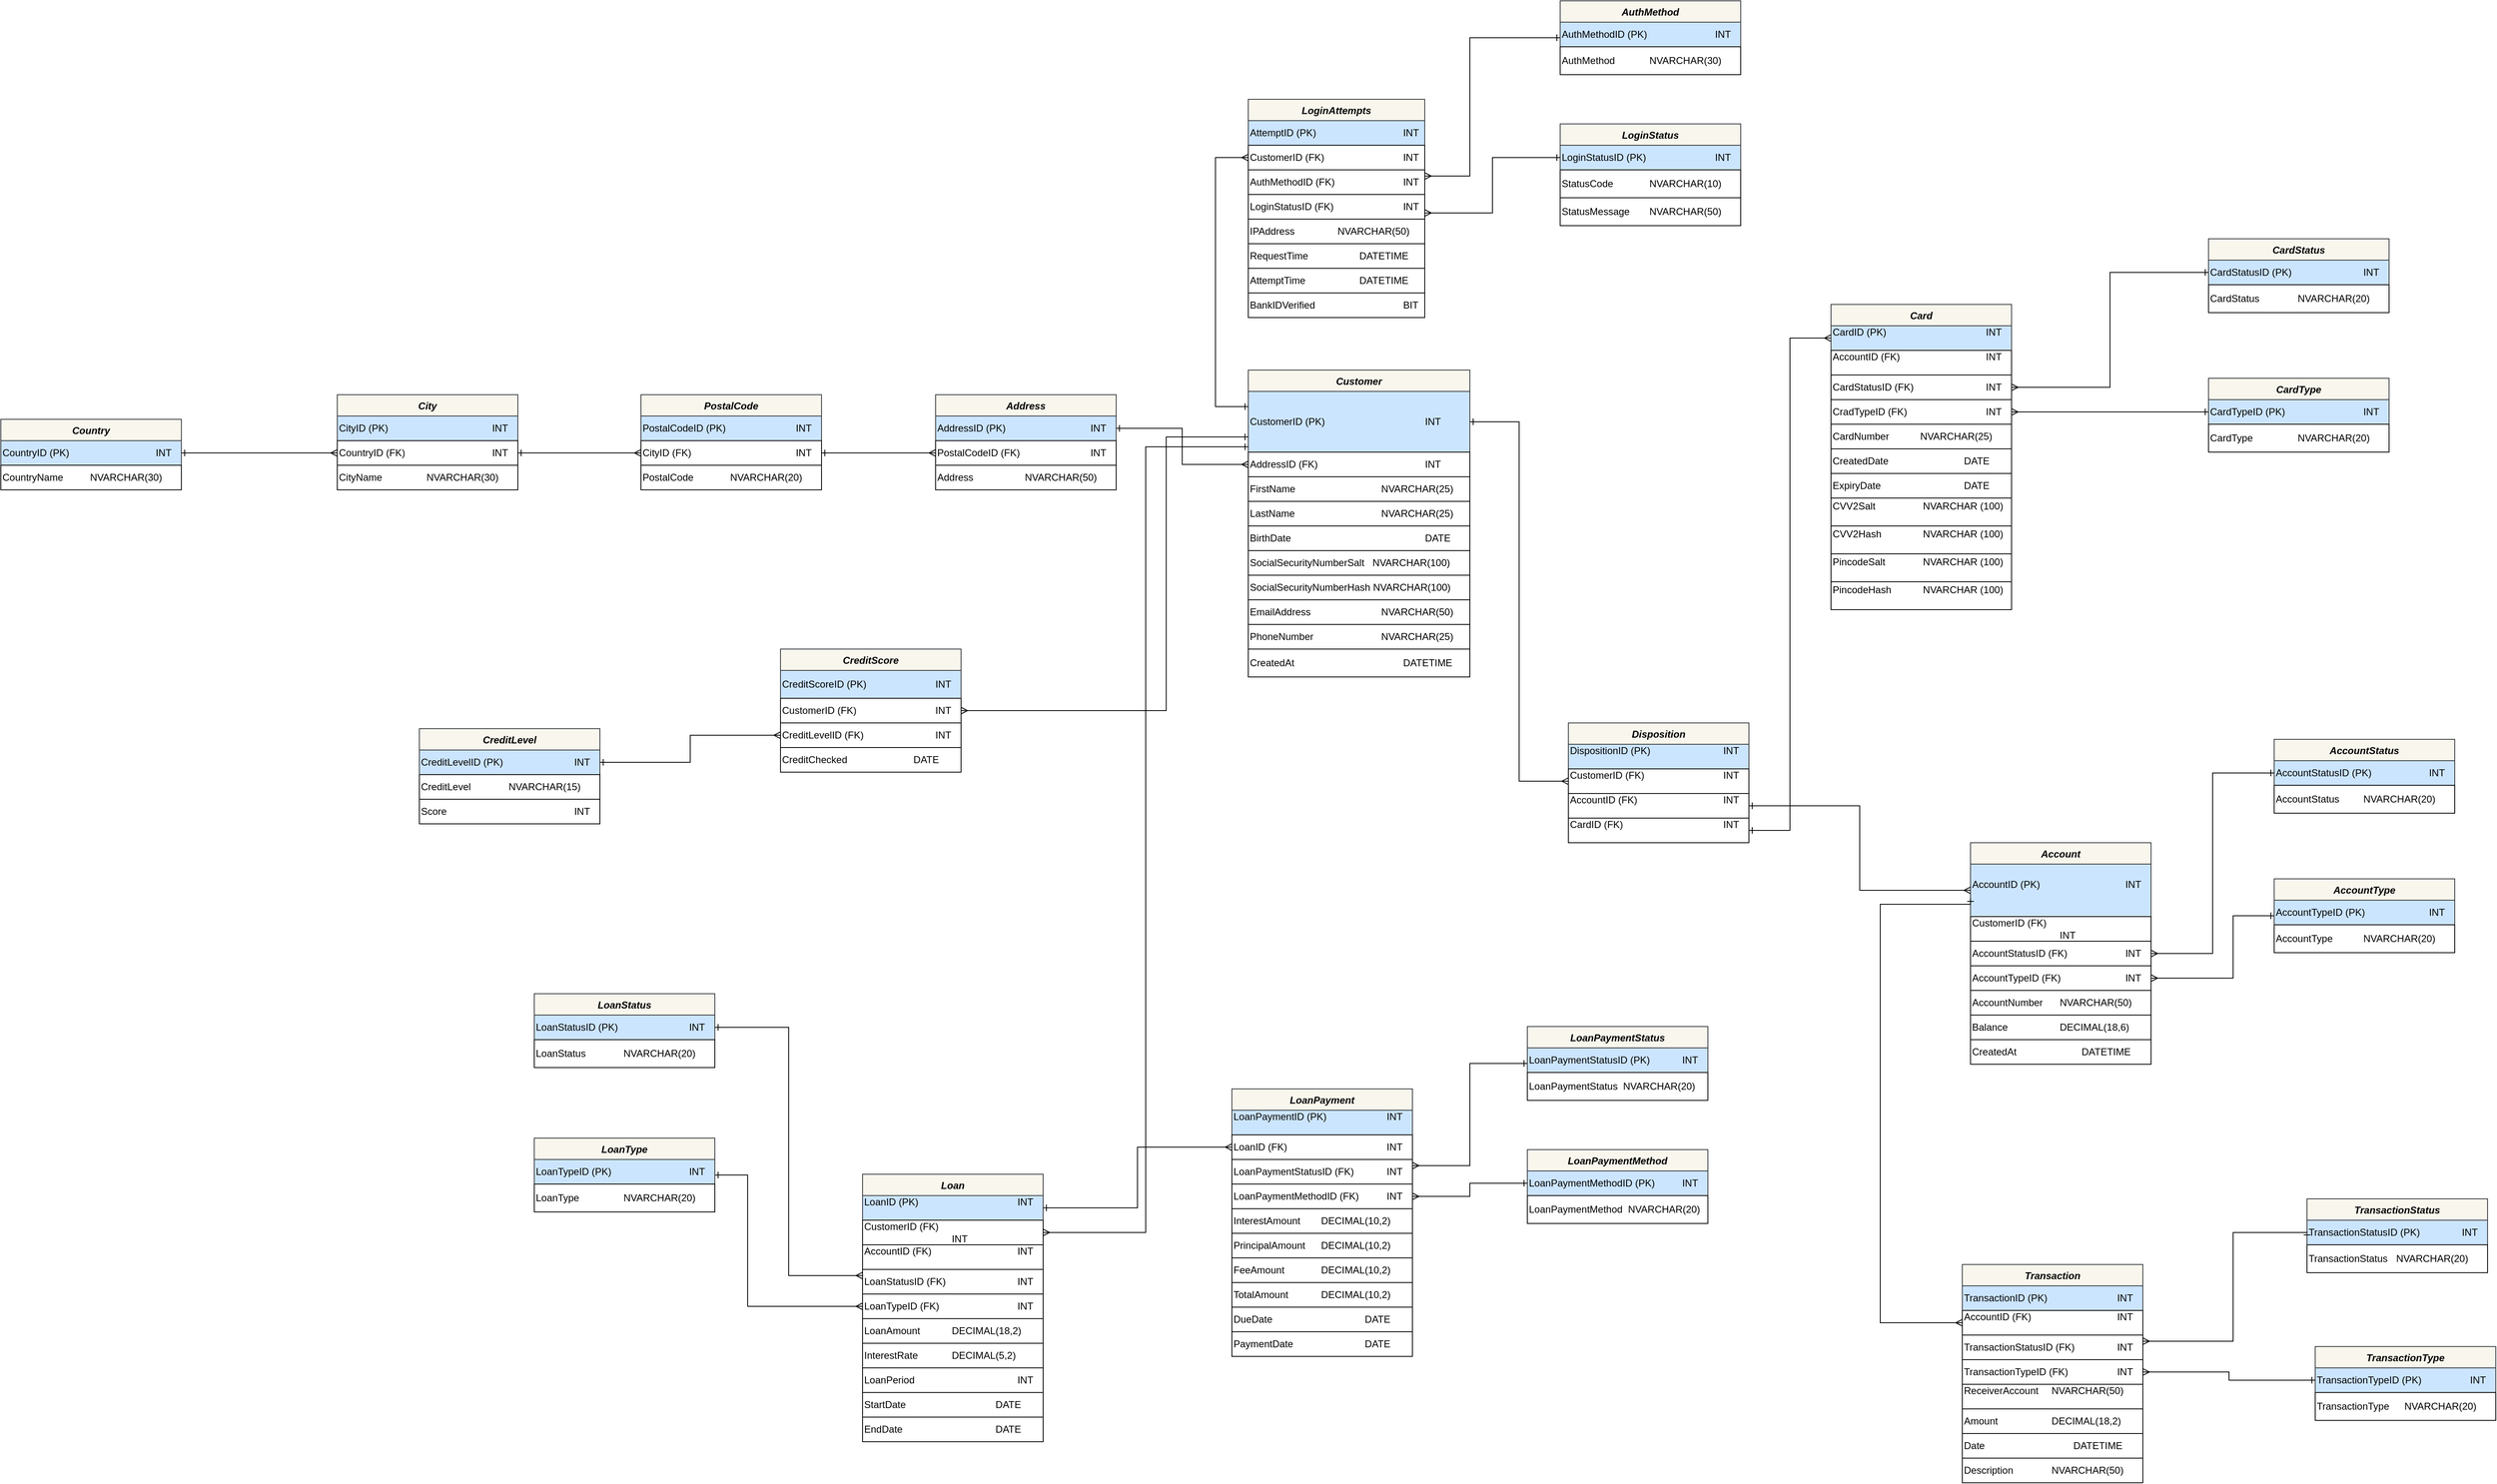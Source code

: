 <mxfile version="26.2.2">
  <diagram name="Kopia av Page-1" id="UlnILPJv7-ESuIc-fUP7">
    <mxGraphModel dx="5170" dy="2188" grid="0" gridSize="10" guides="1" tooltips="1" connect="1" arrows="1" fold="1" page="0" pageScale="1" pageWidth="2339" pageHeight="3300" math="0" shadow="0">
      <root>
        <mxCell id="upv0LFGkxo4tz_5k1mZE-0" />
        <mxCell id="upv0LFGkxo4tz_5k1mZE-1" parent="upv0LFGkxo4tz_5k1mZE-0" />
        <mxCell id="upv0LFGkxo4tz_5k1mZE-2" value="Customer" style="swimlane;fontStyle=3;align=center;verticalAlign=top;childLayout=stackLayout;horizontal=1;startSize=26;horizontalStack=0;resizeParent=1;resizeLast=0;collapsible=1;marginBottom=0;rounded=0;shadow=0;strokeWidth=1;textShadow=0;glass=0;fillColor=#f9f7ed;strokeColor=#36393d;" parent="upv0LFGkxo4tz_5k1mZE-1" vertex="1">
          <mxGeometry x="50" y="690" width="270" height="374" as="geometry">
            <mxRectangle x="230" y="140" width="160" height="26" as="alternateBounds" />
          </mxGeometry>
        </mxCell>
        <mxCell id="upv0LFGkxo4tz_5k1mZE-3" value="&lt;span style=&quot;text-wrap-mode: nowrap;&quot;&gt;CustomerID (PK)&lt;span style=&quot;white-space: pre;&quot;&gt;&#x9;&lt;/span&gt;&lt;span style=&quot;white-space: pre;&quot;&gt;&#x9;&lt;/span&gt;&lt;span style=&quot;white-space: pre;&quot;&gt;&#x9;&lt;span style=&quot;white-space: pre;&quot;&gt;&#x9;&lt;span style=&quot;white-space: pre;&quot;&gt;&#x9;&lt;/span&gt;&lt;/span&gt;&lt;/span&gt;INT&amp;nbsp; &amp;nbsp; &amp;nbsp; &amp;nbsp; &amp;nbsp;&lt;/span&gt;" style="rounded=0;whiteSpace=wrap;html=1;fillColor=#cce5ff;align=left;fontSize=12;strokeColor=#36393d;" parent="upv0LFGkxo4tz_5k1mZE-2" vertex="1">
          <mxGeometry y="26" width="270" height="74" as="geometry" />
        </mxCell>
        <mxCell id="upv0LFGkxo4tz_5k1mZE-11" value="AddressID (FK)&lt;span style=&quot;white-space: pre;&quot;&gt;&#x9;&lt;/span&gt;&lt;span style=&quot;white-space: pre;&quot;&gt;&#x9;&lt;/span&gt;&lt;span style=&quot;white-space: pre;&quot;&gt;&#x9;&lt;/span&gt;&lt;span style=&quot;white-space: pre;&quot;&gt;&#x9;&lt;span style=&quot;white-space: pre;&quot;&gt;&#x9;&lt;/span&gt;&lt;/span&gt;INT" style="rounded=0;whiteSpace=wrap;html=1;align=left;fontSize=12;" parent="upv0LFGkxo4tz_5k1mZE-2" vertex="1">
          <mxGeometry y="100" width="270" height="30" as="geometry" />
        </mxCell>
        <mxCell id="upv0LFGkxo4tz_5k1mZE-4" value="FirstName&lt;span style=&quot;white-space: pre;&quot;&gt;&#x9;&lt;/span&gt;&lt;span style=&quot;white-space: pre;&quot;&gt;&#x9;&lt;span style=&quot;white-space: pre;&quot;&gt;&#x9;&lt;/span&gt;&lt;span style=&quot;white-space: pre;&quot;&gt;&#x9;&lt;/span&gt;&lt;/span&gt;NVARCHAR(25)&lt;span style=&quot;white-space: pre;&quot;&gt;&#x9;&lt;/span&gt;&lt;span style=&quot;white-space: pre;&quot;&gt;&#x9;&lt;/span&gt;&lt;span style=&quot;white-space: pre;&quot;&gt;&#x9;&lt;/span&gt;&lt;span style=&quot;white-space: pre;&quot;&gt;&#x9;&lt;/span&gt;" style="rounded=0;whiteSpace=wrap;html=1;align=left;" parent="upv0LFGkxo4tz_5k1mZE-2" vertex="1">
          <mxGeometry y="130" width="270" height="30" as="geometry" />
        </mxCell>
        <mxCell id="upv0LFGkxo4tz_5k1mZE-5" value="LastName&lt;span style=&quot;white-space: pre;&quot;&gt;&#x9;&lt;/span&gt;&lt;span style=&quot;white-space: pre;&quot;&gt;&#x9;&lt;span style=&quot;white-space: pre;&quot;&gt;&#x9;&lt;/span&gt;&lt;span style=&quot;white-space: pre;&quot;&gt;&#x9;&lt;/span&gt;&lt;/span&gt;NVARCHAR(25)" style="rounded=0;whiteSpace=wrap;html=1;align=left;" parent="upv0LFGkxo4tz_5k1mZE-2" vertex="1">
          <mxGeometry y="160" width="270" height="30" as="geometry" />
        </mxCell>
        <mxCell id="upv0LFGkxo4tz_5k1mZE-6" value="BirthDate&lt;span style=&quot;white-space: pre;&quot;&gt;&#x9;&lt;/span&gt;&lt;span style=&quot;white-space: pre;&quot;&gt;&#x9;&lt;/span&gt;&lt;span style=&quot;white-space: pre;&quot;&gt;&#x9;&lt;/span&gt;&lt;span style=&quot;white-space: pre;&quot;&gt;&#x9;&lt;/span&gt;&lt;span style=&quot;white-space: pre;&quot;&gt;&#x9;&lt;span style=&quot;white-space: pre;&quot;&gt;&#x9;&lt;/span&gt;&lt;span style=&quot;white-space: pre;&quot;&gt;&#x9;&lt;/span&gt;&lt;/span&gt;DATE" style="rounded=0;whiteSpace=wrap;html=1;align=left;" parent="upv0LFGkxo4tz_5k1mZE-2" vertex="1">
          <mxGeometry y="190" width="270" height="30" as="geometry" />
        </mxCell>
        <mxCell id="BSY1j-28XHKi7cts_u10-3" value="&lt;span data-teams=&quot;true&quot;&gt;SocialSecurityNumber&lt;/span&gt;Salt&amp;nbsp; &amp;nbsp;NVARCHAR(100)" style="rounded=0;whiteSpace=wrap;html=1;align=left;" parent="upv0LFGkxo4tz_5k1mZE-2" vertex="1">
          <mxGeometry y="220" width="270" height="30" as="geometry" />
        </mxCell>
        <mxCell id="BSY1j-28XHKi7cts_u10-4" value="&lt;span data-teams=&quot;true&quot;&gt;SocialSecurityNumber&lt;/span&gt;Hash NVARCHAR(100)" style="rounded=0;whiteSpace=wrap;html=1;align=left;" parent="upv0LFGkxo4tz_5k1mZE-2" vertex="1">
          <mxGeometry y="250" width="270" height="30" as="geometry" />
        </mxCell>
        <mxCell id="upv0LFGkxo4tz_5k1mZE-8" value="EmailAddress&lt;span style=&quot;white-space: pre;&quot;&gt;&#x9;&lt;/span&gt;&lt;span style=&quot;white-space: pre;&quot;&gt;&#x9;&lt;span style=&quot;white-space: pre;&quot;&gt;&#x9;&lt;/span&gt;&lt;span style=&quot;white-space: pre;&quot;&gt;&#x9;&lt;/span&gt;&lt;/span&gt;NVARCHAR(50)" style="rounded=0;whiteSpace=wrap;html=1;align=left;" parent="upv0LFGkxo4tz_5k1mZE-2" vertex="1">
          <mxGeometry y="280" width="270" height="30" as="geometry" />
        </mxCell>
        <mxCell id="upv0LFGkxo4tz_5k1mZE-9" value="PhoneNumber&lt;span style=&quot;white-space: pre;&quot;&gt;&#x9;&lt;/span&gt;&lt;span style=&quot;white-space: pre;&quot;&gt;&#x9;&lt;span style=&quot;white-space: pre;&quot;&gt;&#x9;&lt;/span&gt;&lt;span style=&quot;white-space: pre;&quot;&gt;&#x9;&lt;/span&gt;&lt;/span&gt;NVARCHAR(25)" style="rounded=0;whiteSpace=wrap;html=1;align=left;" parent="upv0LFGkxo4tz_5k1mZE-2" vertex="1">
          <mxGeometry y="310" width="270" height="30" as="geometry" />
        </mxCell>
        <mxCell id="upv0LFGkxo4tz_5k1mZE-10" value="CreatedAt&lt;span style=&quot;white-space: pre;&quot;&gt;&#x9;&lt;/span&gt;&lt;span style=&quot;white-space: pre;&quot;&gt;&#x9;&lt;span style=&quot;white-space: pre;&quot;&gt;&#x9;&lt;span style=&quot;white-space: pre;&quot;&gt;&#x9;&lt;/span&gt;&lt;span style=&quot;white-space: pre;&quot;&gt;&#x9;&lt;/span&gt;&lt;/span&gt;&lt;/span&gt;DATETIME" style="rounded=0;whiteSpace=wrap;html=1;align=left;" parent="upv0LFGkxo4tz_5k1mZE-2" vertex="1">
          <mxGeometry y="340" width="270" height="34" as="geometry" />
        </mxCell>
        <mxCell id="upv0LFGkxo4tz_5k1mZE-12" value="Account" style="swimlane;fontStyle=3;align=center;verticalAlign=top;childLayout=stackLayout;horizontal=1;startSize=26;horizontalStack=0;resizeParent=1;resizeLast=0;collapsible=1;marginBottom=0;rounded=0;shadow=0;strokeWidth=1;fillColor=#f9f7ed;strokeColor=#36393d;" parent="upv0LFGkxo4tz_5k1mZE-1" vertex="1">
          <mxGeometry x="930" y="1266" width="220" height="270" as="geometry">
            <mxRectangle x="130" y="380" width="160" height="26" as="alternateBounds" />
          </mxGeometry>
        </mxCell>
        <mxCell id="upv0LFGkxo4tz_5k1mZE-13" value="AccountID&lt;span style=&quot;text-wrap-mode: nowrap;&quot;&gt;&amp;nbsp;(PK)&lt;span style=&quot;white-space: pre;&quot;&gt;&#x9;&lt;/span&gt;&lt;span style=&quot;white-space: pre;&quot;&gt;&#x9;&lt;/span&gt;&lt;span style=&quot;white-space: pre;&quot;&gt;&#x9;&lt;span style=&quot;white-space: pre;&quot;&gt;&#x9;&lt;/span&gt;&lt;/span&gt;INT&amp;nbsp; &amp;nbsp; &amp;nbsp; &amp;nbsp; &amp;nbsp;&lt;/span&gt;" style="rounded=0;whiteSpace=wrap;html=1;fillColor=#cce5ff;align=left;fontSize=12;strokeColor=#36393d;" parent="upv0LFGkxo4tz_5k1mZE-12" vertex="1">
          <mxGeometry y="26" width="220" height="64" as="geometry" />
        </mxCell>
        <mxCell id="upv0LFGkxo4tz_5k1mZE-14" value="&lt;span style=&quot;text-wrap-mode: nowrap;&quot;&gt;CustomerID (FK)&lt;/span&gt;&lt;span style=&quot;white-space: pre;&quot;&gt;&#x9;&lt;/span&gt;&lt;span style=&quot;white-space: pre;&quot;&gt;&#x9;&lt;span style=&quot;white-space: pre;&quot;&gt;&#x9;&lt;span style=&quot;white-space: pre;&quot;&gt;&#x9;&lt;/span&gt;&lt;/span&gt;I&lt;/span&gt;NT&lt;span style=&quot;white-space: pre;&quot;&gt;&#x9;&lt;/span&gt;&lt;span style=&quot;white-space: pre;&quot;&gt;&#x9;&lt;/span&gt;&lt;span style=&quot;white-space: pre;&quot;&gt;&#x9;&lt;/span&gt;" style="rounded=0;whiteSpace=wrap;html=1;align=left;" parent="upv0LFGkxo4tz_5k1mZE-12" vertex="1">
          <mxGeometry y="90" width="220" height="30" as="geometry" />
        </mxCell>
        <mxCell id="upv0LFGkxo4tz_5k1mZE-15" value="Account&lt;span style=&quot;text-align: center; text-wrap-mode: nowrap;&quot;&gt;StatusID (FK)&lt;span style=&quot;white-space: pre;&quot;&gt;&#x9;&lt;/span&gt;&lt;span style=&quot;white-space: pre;&quot;&gt;&#x9;&lt;/span&gt;&lt;span style=&quot;white-space: pre;&quot;&gt;&#x9;&lt;/span&gt;INT&lt;/span&gt;" style="rounded=0;whiteSpace=wrap;html=1;align=left;fontSize=12;" parent="upv0LFGkxo4tz_5k1mZE-12" vertex="1">
          <mxGeometry y="120" width="220" height="30" as="geometry" />
        </mxCell>
        <mxCell id="upv0LFGkxo4tz_5k1mZE-16" value="&lt;span style=&quot;text-align: center; text-wrap-mode: nowrap;&quot;&gt;AccountTypeID&lt;/span&gt;&lt;span style=&quot;text-align: center; text-wrap-mode: nowrap;&quot;&gt;&amp;nbsp;(FK)&lt;span style=&quot;white-space: pre;&quot;&gt;&#x9;&lt;/span&gt;&lt;span style=&quot;white-space: pre;&quot;&gt;&#x9;&lt;/span&gt;&lt;span style=&quot;white-space: pre;&quot;&gt;&#x9;&lt;/span&gt;INT&lt;/span&gt;" style="rounded=0;whiteSpace=wrap;html=1;align=left;fontSize=12;" parent="upv0LFGkxo4tz_5k1mZE-12" vertex="1">
          <mxGeometry y="150" width="220" height="30" as="geometry" />
        </mxCell>
        <mxCell id="upv0LFGkxo4tz_5k1mZE-18" value="AccountNumber&lt;span style=&quot;white-space: pre;&quot;&gt;&#x9;&lt;/span&gt;NVARCHAR(50)&lt;span style=&quot;white-space: pre;&quot;&gt;&#x9;&lt;/span&gt;&lt;span style=&quot;white-space: pre;&quot;&gt;&#x9;&lt;/span&gt;&lt;span style=&quot;white-space: pre;&quot;&gt;&#x9;&lt;/span&gt;&lt;span style=&quot;white-space: pre;&quot;&gt;&#x9;&lt;/span&gt;" style="rounded=0;whiteSpace=wrap;html=1;align=left;" parent="upv0LFGkxo4tz_5k1mZE-12" vertex="1">
          <mxGeometry y="180" width="220" height="30" as="geometry" />
        </mxCell>
        <mxCell id="upv0LFGkxo4tz_5k1mZE-19" value="Balance&lt;span style=&quot;white-space: pre;&quot;&gt;&#x9;&lt;/span&gt;&lt;span style=&quot;white-space: pre;&quot;&gt;&#x9;&lt;span style=&quot;white-space: pre;&quot;&gt;&#x9;&lt;/span&gt;DECIMAL&lt;/span&gt;(18,6)&lt;span style=&quot;white-space: pre;&quot;&gt;&#x9;&lt;/span&gt;&lt;span style=&quot;white-space: pre;&quot;&gt;&#x9;&lt;/span&gt;&lt;span style=&quot;white-space: pre;&quot;&gt;&#x9;&lt;/span&gt;" style="rounded=0;whiteSpace=wrap;html=1;align=left;" parent="upv0LFGkxo4tz_5k1mZE-12" vertex="1">
          <mxGeometry y="210" width="220" height="30" as="geometry" />
        </mxCell>
        <mxCell id="upv0LFGkxo4tz_5k1mZE-20" value="CreatedAt&lt;span style=&quot;white-space: pre;&quot;&gt;&#x9;&lt;/span&gt;&lt;span style=&quot;white-space: pre;&quot;&gt;&#x9;&lt;span style=&quot;white-space: pre;&quot;&gt;&#x9;&lt;/span&gt;&lt;/span&gt;DATETIME&lt;span style=&quot;white-space: pre;&quot;&gt;&#x9;&lt;/span&gt;&lt;span style=&quot;white-space: pre;&quot;&gt;&#x9;&lt;/span&gt;&lt;span style=&quot;white-space: pre;&quot;&gt;&#x9;&lt;/span&gt;&lt;span style=&quot;white-space: pre;&quot;&gt;&#x9;&lt;/span&gt;" style="rounded=0;whiteSpace=wrap;html=1;align=left;" parent="upv0LFGkxo4tz_5k1mZE-12" vertex="1">
          <mxGeometry y="240" width="220" height="30" as="geometry" />
        </mxCell>
        <mxCell id="upv0LFGkxo4tz_5k1mZE-21" value="City&#x9;" style="swimlane;fontStyle=3;align=center;verticalAlign=top;childLayout=stackLayout;horizontal=1;startSize=26;horizontalStack=0;resizeParent=1;resizeLast=0;collapsible=1;marginBottom=0;rounded=0;shadow=0;strokeWidth=1;fillColor=#f9f7ed;strokeColor=#36393d;" parent="upv0LFGkxo4tz_5k1mZE-1" vertex="1">
          <mxGeometry x="-1060" y="720" width="220" height="116" as="geometry">
            <mxRectangle x="340" y="380" width="170" height="26" as="alternateBounds" />
          </mxGeometry>
        </mxCell>
        <mxCell id="upv0LFGkxo4tz_5k1mZE-22" value="CityID (PK)&lt;span style=&quot;white-space: pre;&quot;&gt;&#x9;&lt;/span&gt;&lt;span style=&quot;white-space: pre;&quot;&gt;&#x9;&lt;/span&gt;&lt;span style=&quot;white-space: pre;&quot;&gt;&#x9;&lt;/span&gt;&lt;span style=&quot;white-space: pre;&quot;&gt;&#x9;&lt;/span&gt;&lt;span style=&quot;white-space: pre;&quot;&gt;&#x9;&lt;/span&gt;INT" style="rounded=0;whiteSpace=wrap;html=1;fillColor=#cce5ff;align=left;fontSize=12;strokeColor=#36393d;" parent="upv0LFGkxo4tz_5k1mZE-21" vertex="1">
          <mxGeometry y="26" width="220" height="30" as="geometry" />
        </mxCell>
        <mxCell id="upv0LFGkxo4tz_5k1mZE-24" value="&lt;span style=&quot;text-align: center; text-wrap-mode: nowrap;&quot;&gt;CountryID (FK)&lt;span style=&quot;white-space: pre;&quot;&gt;&#x9;&lt;/span&gt;&lt;span style=&quot;white-space: pre;&quot;&gt;&#x9;&lt;/span&gt;&lt;span style=&quot;white-space: pre;&quot;&gt;&#x9;&lt;/span&gt;&lt;span style=&quot;white-space: pre;&quot;&gt;&#x9;&lt;/span&gt;INT&lt;/span&gt;" style="rounded=0;whiteSpace=wrap;html=1;align=left;" parent="upv0LFGkxo4tz_5k1mZE-21" vertex="1">
          <mxGeometry y="56" width="220" height="30" as="geometry" />
        </mxCell>
        <mxCell id="upv0LFGkxo4tz_5k1mZE-23" value="CityName&lt;span style=&quot;white-space: pre;&quot;&gt;&#x9;&lt;/span&gt;&lt;span style=&quot;white-space: pre;&quot;&gt;&#x9;&lt;/span&gt;NVARCHAR(30)" style="rounded=0;whiteSpace=wrap;html=1;align=left;" parent="upv0LFGkxo4tz_5k1mZE-21" vertex="1">
          <mxGeometry y="86" width="220" height="30" as="geometry" />
        </mxCell>
        <mxCell id="upv0LFGkxo4tz_5k1mZE-25" value="Card" style="swimlane;fontStyle=3;align=center;verticalAlign=top;childLayout=stackLayout;horizontal=1;startSize=26;horizontalStack=0;resizeParent=1;resizeLast=0;collapsible=1;marginBottom=0;rounded=0;shadow=0;strokeWidth=1;fillColor=#f9f7ed;strokeColor=#36393d;" parent="upv0LFGkxo4tz_5k1mZE-1" vertex="1">
          <mxGeometry x="760" y="610" width="220" height="372" as="geometry">
            <mxRectangle x="550" y="140" width="160" height="26" as="alternateBounds" />
          </mxGeometry>
        </mxCell>
        <mxCell id="upv0LFGkxo4tz_5k1mZE-26" value="&lt;span style=&quot;text-wrap-mode: nowrap;&quot;&gt;CardID (PK)&lt;span style=&quot;white-space: pre;&quot;&gt;&#x9;&lt;/span&gt;&lt;span style=&quot;white-space: pre;&quot;&gt;&#x9;&lt;/span&gt;&lt;span style=&quot;white-space: pre;&quot;&gt;&#x9;&lt;span style=&quot;white-space: pre;&quot;&gt;&#x9;&lt;span style=&quot;white-space: pre;&quot;&gt;&#x9;&lt;/span&gt;&lt;/span&gt;&lt;/span&gt;INT&amp;nbsp; &amp;nbsp; &amp;nbsp; &amp;nbsp; &amp;nbsp;&lt;/span&gt;" style="rounded=0;whiteSpace=wrap;html=1;fillColor=#cce5ff;align=left;fontSize=12;strokeColor=#36393d;" parent="upv0LFGkxo4tz_5k1mZE-25" vertex="1">
          <mxGeometry y="26" width="220" height="30" as="geometry" />
        </mxCell>
        <mxCell id="upv0LFGkxo4tz_5k1mZE-27" value="AccountID&lt;span style=&quot;text-wrap-mode: nowrap;&quot;&gt;&amp;nbsp;(FK)&lt;span style=&quot;white-space-collapse: preserve;&quot;&gt;&#x9;&lt;/span&gt;&lt;span style=&quot;white-space-collapse: preserve;&quot;&gt;&#x9;&lt;/span&gt;&lt;span style=&quot;white-space-collapse: preserve;&quot;&gt;&#x9;&lt;span style=&quot;white-space: pre;&quot;&gt;&#x9;&lt;/span&gt;&lt;/span&gt;INT&amp;nbsp; &amp;nbsp; &amp;nbsp; &amp;nbsp; &amp;nbsp;&lt;/span&gt;" style="rounded=0;whiteSpace=wrap;html=1;align=left;fontSize=12;" parent="upv0LFGkxo4tz_5k1mZE-25" vertex="1">
          <mxGeometry y="56" width="220" height="30" as="geometry" />
        </mxCell>
        <mxCell id="upv0LFGkxo4tz_5k1mZE-28" value="&lt;span style=&quot;text-align: center; text-wrap-mode: nowrap;&quot;&gt;CardStatusID (FK)&lt;span style=&quot;white-space: pre;&quot;&gt;&#x9;&lt;/span&gt;&lt;span style=&quot;white-space: pre;&quot;&gt;&#x9;&lt;/span&gt;&lt;span style=&quot;white-space: pre;&quot;&gt;&#x9;&lt;/span&gt;&lt;span style=&quot;white-space: pre;&quot;&gt;&#x9;&lt;/span&gt;INT&lt;/span&gt;" style="rounded=0;whiteSpace=wrap;html=1;align=left;fontSize=12;" parent="upv0LFGkxo4tz_5k1mZE-25" vertex="1">
          <mxGeometry y="86" width="220" height="30" as="geometry" />
        </mxCell>
        <mxCell id="upv0LFGkxo4tz_5k1mZE-29" value="&lt;span style=&quot;text-align: center; text-wrap-mode: nowrap;&quot;&gt;CradTypeID (FK)&lt;span style=&quot;white-space: pre;&quot;&gt;&#x9;&lt;/span&gt;&lt;span style=&quot;white-space: pre;&quot;&gt;&#x9;&lt;/span&gt;&lt;span style=&quot;white-space: pre;&quot;&gt;&#x9;&lt;/span&gt;&lt;span style=&quot;white-space: pre;&quot;&gt;&#x9;&lt;/span&gt;INT&lt;/span&gt;" style="rounded=0;whiteSpace=wrap;html=1;align=left;fontSize=12;" parent="upv0LFGkxo4tz_5k1mZE-25" vertex="1">
          <mxGeometry y="116" width="220" height="30" as="geometry" />
        </mxCell>
        <mxCell id="upv0LFGkxo4tz_5k1mZE-30" value="CardNumber&lt;span style=&quot;white-space: pre;&quot;&gt;&#x9;&lt;/span&gt;&lt;span style=&quot;white-space: pre;&quot;&gt;&#x9;&lt;/span&gt;NVARCHAR(25)" style="rounded=0;whiteSpace=wrap;html=1;align=left;fontSize=12;" parent="upv0LFGkxo4tz_5k1mZE-25" vertex="1">
          <mxGeometry y="146" width="220" height="30" as="geometry" />
        </mxCell>
        <mxCell id="upv0LFGkxo4tz_5k1mZE-31" value="CreatedDate&lt;span style=&quot;white-space: pre;&quot;&gt;&#x9;&lt;/span&gt;&lt;span style=&quot;white-space: pre;&quot;&gt;&#x9;&lt;span style=&quot;white-space: pre;&quot;&gt;&#x9;&lt;/span&gt;&lt;span style=&quot;white-space: pre;&quot;&gt;&#x9;&lt;/span&gt;D&lt;/span&gt;ATE" style="rounded=0;whiteSpace=wrap;html=1;align=left;" parent="upv0LFGkxo4tz_5k1mZE-25" vertex="1">
          <mxGeometry y="176" width="220" height="30" as="geometry" />
        </mxCell>
        <mxCell id="upv0LFGkxo4tz_5k1mZE-32" value="ExpiryDate&lt;span style=&quot;white-space: pre;&quot;&gt;&#x9;&lt;/span&gt;&lt;span style=&quot;white-space: pre;&quot;&gt;&#x9;&lt;/span&gt;&lt;span style=&quot;white-space: pre;&quot;&gt;&#x9;&lt;/span&gt;&lt;span style=&quot;white-space: pre;&quot;&gt;&#x9;&lt;/span&gt;DATE&lt;span style=&quot;white-space: pre;&quot;&gt;&#x9;&lt;/span&gt;&lt;span style=&quot;white-space: pre;&quot;&gt;&#x9;&lt;span style=&quot;white-space: pre;&quot;&gt;&#x9;&lt;/span&gt;&lt;span style=&quot;white-space: pre;&quot;&gt;&#x9;&lt;/span&gt;&lt;/span&gt;&lt;span style=&quot;white-space: pre;&quot;&gt;&#x9;&lt;/span&gt;&lt;span style=&quot;white-space: pre;&quot;&gt;&#x9;&lt;/span&gt;&lt;span style=&quot;white-space: pre;&quot;&gt;&#x9;&lt;/span&gt;" style="rounded=0;whiteSpace=wrap;html=1;align=left;" parent="upv0LFGkxo4tz_5k1mZE-25" vertex="1">
          <mxGeometry y="206" width="220" height="30" as="geometry" />
        </mxCell>
        <mxCell id="upv0LFGkxo4tz_5k1mZE-36" value="CVV2Salt&lt;span style=&quot;white-space: pre;&quot;&gt;&#x9;&lt;span style=&quot;white-space: pre;&quot;&gt;&#x9;&lt;/span&gt;&lt;/span&gt;&lt;span style=&quot;text-wrap-mode: nowrap;&quot;&gt;&amp;nbsp;NVARCHAR (100)&lt;/span&gt;&lt;span style=&quot;white-space: pre;&quot;&gt;&#x9;&lt;span style=&quot;white-space: pre;&quot;&gt;&#x9;&lt;/span&gt;&lt;span style=&quot;white-space: pre;&quot;&gt;&#x9;&lt;/span&gt;&lt;/span&gt;" style="rounded=0;whiteSpace=wrap;html=1;align=left;" parent="upv0LFGkxo4tz_5k1mZE-25" vertex="1">
          <mxGeometry y="236" width="220" height="34" as="geometry" />
        </mxCell>
        <mxCell id="upv0LFGkxo4tz_5k1mZE-35" value="CVV2Hash&lt;span style=&quot;white-space: pre;&quot;&gt;&#x9;&lt;span style=&quot;white-space: pre;&quot;&gt;&#x9;&lt;/span&gt;&lt;/span&gt;&lt;span style=&quot;text-wrap-mode: nowrap;&quot;&gt;&amp;nbsp;NVARCHAR (100)&lt;/span&gt;&lt;span style=&quot;white-space: pre;&quot;&gt;&#x9;&lt;/span&gt;&lt;span style=&quot;white-space: pre;&quot;&gt;&#x9;&lt;span style=&quot;white-space: pre;&quot;&gt;&#x9;&lt;/span&gt;&lt;span style=&quot;white-space: pre;&quot;&gt;&#x9;&lt;/span&gt;&lt;/span&gt;" style="rounded=0;whiteSpace=wrap;html=1;align=left;" parent="upv0LFGkxo4tz_5k1mZE-25" vertex="1">
          <mxGeometry y="270" width="220" height="34" as="geometry" />
        </mxCell>
        <mxCell id="upv0LFGkxo4tz_5k1mZE-39" value="PincodeSalt&lt;span style=&quot;white-space: pre;&quot;&gt;&#x9;&lt;span style=&quot;white-space: pre;&quot;&gt;&#x9;&lt;/span&gt;&lt;/span&gt;&lt;span style=&quot;text-wrap-mode: nowrap;&quot;&gt;&amp;nbsp;NVARCHAR (100)&lt;/span&gt;&lt;span style=&quot;white-space: pre;&quot;&gt;&#x9;&lt;span style=&quot;white-space: pre;&quot;&gt;&#x9;&lt;/span&gt;&lt;span style=&quot;white-space: pre;&quot;&gt;&#x9;&lt;/span&gt;&lt;/span&gt;" style="rounded=0;whiteSpace=wrap;html=1;align=left;" parent="upv0LFGkxo4tz_5k1mZE-25" vertex="1">
          <mxGeometry y="304" width="220" height="34" as="geometry" />
        </mxCell>
        <mxCell id="upv0LFGkxo4tz_5k1mZE-38" value="PincodeHash&lt;span style=&quot;white-space: pre;&quot;&gt;&#x9;&lt;span style=&quot;white-space: pre;&quot;&gt;&#x9;&lt;/span&gt;&lt;/span&gt;&lt;span style=&quot;text-wrap-mode: nowrap;&quot;&gt;&amp;nbsp;NVARCHAR (100)&lt;/span&gt;&lt;span style=&quot;white-space: pre;&quot;&gt;&#x9;&lt;/span&gt;&lt;span style=&quot;white-space: pre;&quot;&gt;&#x9;&lt;span style=&quot;white-space: pre;&quot;&gt;&#x9;&lt;/span&gt;&lt;span style=&quot;white-space: pre;&quot;&gt;&#x9;&lt;/span&gt;&lt;/span&gt;" style="rounded=0;whiteSpace=wrap;html=1;align=left;" parent="upv0LFGkxo4tz_5k1mZE-25" vertex="1">
          <mxGeometry y="338" width="220" height="34" as="geometry" />
        </mxCell>
        <mxCell id="upv0LFGkxo4tz_5k1mZE-40" value="Address" style="swimlane;fontStyle=3;align=center;verticalAlign=top;childLayout=stackLayout;horizontal=1;startSize=26;horizontalStack=0;resizeParent=1;resizeLast=0;collapsible=1;marginBottom=0;rounded=0;shadow=0;strokeWidth=1;fillColor=#f9f7ed;strokeColor=#36393d;" parent="upv0LFGkxo4tz_5k1mZE-1" vertex="1">
          <mxGeometry x="-331" y="720" width="220" height="116" as="geometry">
            <mxRectangle x="340" y="380" width="170" height="26" as="alternateBounds" />
          </mxGeometry>
        </mxCell>
        <mxCell id="upv0LFGkxo4tz_5k1mZE-41" value="AddressID (PK)&lt;span style=&quot;white-space: pre;&quot;&gt;&#x9;&lt;/span&gt;&lt;span style=&quot;white-space: pre;&quot;&gt;&#x9;&lt;/span&gt;&lt;span style=&quot;white-space: pre;&quot;&gt;&#x9;&lt;/span&gt;&lt;span style=&quot;white-space: pre;&quot;&gt;&#x9;&lt;/span&gt;INT" style="rounded=0;whiteSpace=wrap;html=1;fillColor=#cce5ff;align=left;fontSize=12;strokeColor=#36393d;" parent="upv0LFGkxo4tz_5k1mZE-40" vertex="1">
          <mxGeometry y="26" width="220" height="30" as="geometry" />
        </mxCell>
        <mxCell id="upv0LFGkxo4tz_5k1mZE-43" value="&lt;span style=&quot;text-wrap-mode: nowrap;&quot;&gt;PostalCodeID (FK)&lt;span style=&quot;white-space: pre;&quot;&gt;&#x9;&lt;/span&gt;&lt;span style=&quot;white-space: pre;&quot;&gt;&#x9;&lt;/span&gt;&lt;span style=&quot;white-space: pre;&quot;&gt;&#x9;&lt;/span&gt;&lt;span style=&quot;white-space: pre;&quot;&gt;&#x9;&lt;/span&gt;INT&lt;/span&gt;" style="rounded=0;whiteSpace=wrap;html=1;align=left;" parent="upv0LFGkxo4tz_5k1mZE-40" vertex="1">
          <mxGeometry y="56" width="220" height="30" as="geometry" />
        </mxCell>
        <mxCell id="upv0LFGkxo4tz_5k1mZE-42" value="Address&lt;span style=&quot;white-space: pre;&quot;&gt;&#x9;&lt;/span&gt;&lt;span style=&quot;white-space: pre;&quot;&gt;&#x9;&lt;/span&gt;&lt;span style=&quot;white-space: pre;&quot;&gt;&#x9;&lt;/span&gt;NVARCHAR(50)" style="rounded=0;whiteSpace=wrap;html=1;align=left;" parent="upv0LFGkxo4tz_5k1mZE-40" vertex="1">
          <mxGeometry y="86" width="220" height="30" as="geometry" />
        </mxCell>
        <mxCell id="upv0LFGkxo4tz_5k1mZE-44" value="PostalCode" style="swimlane;fontStyle=3;align=center;verticalAlign=top;childLayout=stackLayout;horizontal=1;startSize=26;horizontalStack=0;resizeParent=1;resizeLast=0;collapsible=1;marginBottom=0;rounded=0;shadow=0;strokeWidth=1;fillColor=#f9f7ed;strokeColor=#36393d;" parent="upv0LFGkxo4tz_5k1mZE-1" vertex="1">
          <mxGeometry x="-690" y="720" width="220" height="116" as="geometry">
            <mxRectangle x="340" y="380" width="170" height="26" as="alternateBounds" />
          </mxGeometry>
        </mxCell>
        <mxCell id="upv0LFGkxo4tz_5k1mZE-45" value="&lt;span style=&quot;text-wrap-mode: nowrap;&quot;&gt;PostalCodeID (PK)&lt;span style=&quot;white-space: pre;&quot;&gt;&#x9;&lt;/span&gt;&lt;span style=&quot;white-space: pre;&quot;&gt;&#x9;&lt;/span&gt;&lt;span style=&quot;white-space: pre;&quot;&gt;&#x9;&lt;/span&gt;&lt;span style=&quot;white-space: pre;&quot;&gt;&#x9;&lt;/span&gt;INT&lt;/span&gt;" style="rounded=0;whiteSpace=wrap;html=1;fillColor=#cce5ff;align=left;fontSize=12;strokeColor=#36393d;" parent="upv0LFGkxo4tz_5k1mZE-44" vertex="1">
          <mxGeometry y="26" width="220" height="30" as="geometry" />
        </mxCell>
        <mxCell id="upv0LFGkxo4tz_5k1mZE-47" value="CityID (FK)&lt;span style=&quot;white-space: pre;&quot;&gt;&#x9;&lt;/span&gt;&lt;span style=&quot;white-space: pre;&quot;&gt;&#x9;&lt;/span&gt;&lt;span style=&quot;white-space: pre;&quot;&gt;&#x9;&lt;/span&gt;&lt;span style=&quot;white-space: pre;&quot;&gt;&#x9;&lt;/span&gt;&lt;span style=&quot;white-space: pre;&quot;&gt;&#x9;&lt;/span&gt;INT" style="rounded=0;whiteSpace=wrap;html=1;align=left;" parent="upv0LFGkxo4tz_5k1mZE-44" vertex="1">
          <mxGeometry y="56" width="220" height="30" as="geometry" />
        </mxCell>
        <mxCell id="upv0LFGkxo4tz_5k1mZE-46" value="&lt;span style=&quot;text-wrap-mode: nowrap;&quot;&gt;PostalCode&lt;span style=&quot;white-space: pre;&quot;&gt;&#x9;&lt;/span&gt;&lt;span style=&quot;white-space: pre;&quot;&gt;&#x9;&lt;/span&gt;NVARCHAR(20)&lt;/span&gt;" style="rounded=0;whiteSpace=wrap;html=1;align=left;" parent="upv0LFGkxo4tz_5k1mZE-44" vertex="1">
          <mxGeometry y="86" width="220" height="30" as="geometry" />
        </mxCell>
        <mxCell id="upv0LFGkxo4tz_5k1mZE-48" value="Country" style="swimlane;fontStyle=3;align=center;verticalAlign=top;childLayout=stackLayout;horizontal=1;startSize=26;horizontalStack=0;resizeParent=1;resizeLast=0;collapsible=1;marginBottom=0;rounded=0;shadow=0;strokeWidth=1;fillColor=#f9f7ed;strokeColor=#36393d;" parent="upv0LFGkxo4tz_5k1mZE-1" vertex="1">
          <mxGeometry x="-1470" y="750" width="220" height="86" as="geometry">
            <mxRectangle x="340" y="380" width="170" height="26" as="alternateBounds" />
          </mxGeometry>
        </mxCell>
        <mxCell id="upv0LFGkxo4tz_5k1mZE-49" value="&lt;span style=&quot;text-align: center; text-wrap-mode: nowrap;&quot;&gt;CountryID (PK)&lt;span style=&quot;white-space: pre;&quot;&gt;&#x9;&lt;/span&gt;&lt;span style=&quot;white-space: pre;&quot;&gt;&#x9;&lt;/span&gt;&lt;span style=&quot;white-space: pre;&quot;&gt;&#x9;&lt;/span&gt;&lt;span style=&quot;white-space: pre;&quot;&gt;&#x9;&lt;/span&gt;INT&lt;/span&gt;" style="rounded=0;whiteSpace=wrap;html=1;fillColor=#cce5ff;align=left;fontSize=12;strokeColor=#36393d;" parent="upv0LFGkxo4tz_5k1mZE-48" vertex="1">
          <mxGeometry y="26" width="220" height="30" as="geometry" />
        </mxCell>
        <mxCell id="upv0LFGkxo4tz_5k1mZE-50" value="&lt;span style=&quot;text-align: center; text-wrap-mode: nowrap;&quot;&gt;CountryName&lt;span style=&quot;white-space: pre;&quot;&gt;&#x9;&lt;/span&gt;&lt;span style=&quot;white-space: pre;&quot;&gt;&#x9;&lt;/span&gt;&lt;/span&gt;&lt;span style=&quot;text-wrap-mode: nowrap;&quot;&gt;NVARCHAR(30)&lt;/span&gt;" style="rounded=0;whiteSpace=wrap;html=1;align=left;" parent="upv0LFGkxo4tz_5k1mZE-48" vertex="1">
          <mxGeometry y="56" width="220" height="30" as="geometry" />
        </mxCell>
        <mxCell id="upv0LFGkxo4tz_5k1mZE-51" value="CardType" style="swimlane;fontStyle=3;align=center;verticalAlign=top;childLayout=stackLayout;horizontal=1;startSize=26;horizontalStack=0;resizeParent=1;resizeLast=0;collapsible=1;marginBottom=0;rounded=0;shadow=0;strokeWidth=1;fillColor=#f9f7ed;strokeColor=#36393d;" parent="upv0LFGkxo4tz_5k1mZE-1" vertex="1">
          <mxGeometry x="1220" y="700" width="220" height="90" as="geometry">
            <mxRectangle x="340" y="380" width="170" height="26" as="alternateBounds" />
          </mxGeometry>
        </mxCell>
        <mxCell id="upv0LFGkxo4tz_5k1mZE-52" value="&lt;span style=&quot;text-align: center; text-wrap-mode: nowrap;&quot;&gt;CardTypeID (PK)&lt;span style=&quot;white-space: pre;&quot;&gt;&#x9;&lt;/span&gt;&lt;span style=&quot;white-space: pre;&quot;&gt;&#x9;&lt;/span&gt;&lt;span style=&quot;white-space: pre;&quot;&gt;&#x9;&lt;/span&gt;&lt;span style=&quot;white-space: pre;&quot;&gt;&#x9;&lt;/span&gt;INT&lt;/span&gt;" style="rounded=0;whiteSpace=wrap;html=1;fillColor=#cce5ff;align=left;fontSize=12;strokeColor=#36393d;" parent="upv0LFGkxo4tz_5k1mZE-51" vertex="1">
          <mxGeometry y="26" width="220" height="30" as="geometry" />
        </mxCell>
        <mxCell id="upv0LFGkxo4tz_5k1mZE-53" value="CardType&lt;span style=&quot;white-space: pre;&quot;&gt;&#x9;&lt;/span&gt;&lt;span style=&quot;white-space: pre;&quot;&gt;&#x9;&lt;/span&gt;NVARCHAR(20)" style="rounded=0;whiteSpace=wrap;html=1;align=left;fontSize=12;" parent="upv0LFGkxo4tz_5k1mZE-51" vertex="1">
          <mxGeometry y="56" width="220" height="34" as="geometry" />
        </mxCell>
        <mxCell id="BSY1j-28XHKi7cts_u10-66" style="edgeStyle=orthogonalEdgeStyle;rounded=0;orthogonalLoop=1;jettySize=auto;html=1;entryX=1;entryY=0.5;entryDx=0;entryDy=0;startArrow=ERone;startFill=0;endArrow=ERmany;endFill=0;" parent="upv0LFGkxo4tz_5k1mZE-1" source="upv0LFGkxo4tz_5k1mZE-54" target="upv0LFGkxo4tz_5k1mZE-16" edge="1">
          <mxGeometry relative="1" as="geometry">
            <Array as="points">
              <mxPoint x="1250" y="1355" />
              <mxPoint x="1250" y="1431" />
            </Array>
          </mxGeometry>
        </mxCell>
        <mxCell id="upv0LFGkxo4tz_5k1mZE-54" value="AccountType" style="swimlane;fontStyle=3;align=center;verticalAlign=top;childLayout=stackLayout;horizontal=1;startSize=26;horizontalStack=0;resizeParent=1;resizeLast=0;collapsible=1;marginBottom=0;rounded=0;shadow=0;strokeWidth=1;fillColor=#f9f7ed;strokeColor=#36393d;" parent="upv0LFGkxo4tz_5k1mZE-1" vertex="1">
          <mxGeometry x="1300" y="1310" width="220" height="90" as="geometry">
            <mxRectangle x="340" y="380" width="170" height="26" as="alternateBounds" />
          </mxGeometry>
        </mxCell>
        <mxCell id="upv0LFGkxo4tz_5k1mZE-55" value="&lt;span style=&quot;text-align: center; text-wrap-mode: nowrap;&quot;&gt;AccountTypeID&lt;/span&gt;&lt;span style=&quot;text-align: center; text-wrap-mode: nowrap;&quot;&gt;&amp;nbsp;(PK)&lt;span style=&quot;white-space: pre;&quot;&gt;&#x9;&lt;/span&gt;&lt;span style=&quot;white-space: pre;&quot;&gt;&#x9;&lt;/span&gt;&lt;span style=&quot;white-space: pre;&quot;&gt;&#x9;&lt;/span&gt;INT&lt;/span&gt;" style="rounded=0;whiteSpace=wrap;html=1;fillColor=#cce5ff;align=left;fontSize=12;strokeColor=#36393d;" parent="upv0LFGkxo4tz_5k1mZE-54" vertex="1">
          <mxGeometry y="26" width="220" height="30" as="geometry" />
        </mxCell>
        <mxCell id="upv0LFGkxo4tz_5k1mZE-56" value="&lt;span style=&quot;text-align: center; text-wrap-mode: nowrap;&quot;&gt;AccountType&lt;span style=&quot;white-space: pre;&quot;&gt;&#x9;&lt;/span&gt;&lt;span style=&quot;white-space: pre;&quot;&gt;&#x9;&lt;/span&gt;&lt;/span&gt;NVARCHAR(20)" style="rounded=0;whiteSpace=wrap;html=1;align=left;fontSize=12;" parent="upv0LFGkxo4tz_5k1mZE-54" vertex="1">
          <mxGeometry y="56" width="220" height="34" as="geometry" />
        </mxCell>
        <mxCell id="upv0LFGkxo4tz_5k1mZE-57" value="Disposition" style="swimlane;fontStyle=3;align=center;verticalAlign=top;childLayout=stackLayout;horizontal=1;startSize=26;horizontalStack=0;resizeParent=1;resizeLast=0;collapsible=1;marginBottom=0;rounded=0;shadow=0;strokeWidth=1;fillColor=#f9f7ed;strokeColor=#36393d;" parent="upv0LFGkxo4tz_5k1mZE-1" vertex="1">
          <mxGeometry x="440" y="1120" width="220" height="146" as="geometry">
            <mxRectangle x="130" y="380" width="160" height="26" as="alternateBounds" />
          </mxGeometry>
        </mxCell>
        <mxCell id="upv0LFGkxo4tz_5k1mZE-58" value="&lt;span style=&quot;text-align: center; text-wrap-mode: nowrap;&quot;&gt;DispositionID&lt;/span&gt;&lt;span style=&quot;text-wrap-mode: nowrap;&quot;&gt;&lt;i&gt;&amp;nbsp;&lt;/i&gt;(PK)&lt;span style=&quot;white-space: pre;&quot;&gt;&#x9;&lt;/span&gt;&lt;span style=&quot;white-space: pre;&quot;&gt;&#x9;&lt;/span&gt;&lt;span style=&quot;white-space: pre;&quot;&gt;&#x9;&lt;span style=&quot;white-space: pre;&quot;&gt;&#x9;&lt;/span&gt;&lt;/span&gt;INT&amp;nbsp; &amp;nbsp; &amp;nbsp; &amp;nbsp; &amp;nbsp;&lt;/span&gt;" style="rounded=0;whiteSpace=wrap;html=1;fillColor=#cce5ff;align=left;fontSize=12;strokeColor=#36393d;" parent="upv0LFGkxo4tz_5k1mZE-57" vertex="1">
          <mxGeometry y="26" width="220" height="30" as="geometry" />
        </mxCell>
        <mxCell id="BSY1j-28XHKi7cts_u10-0" value="&lt;span style=&quot;text-wrap-mode: nowrap;&quot;&gt;CustomerID (FK)&lt;span style=&quot;white-space: pre;&quot;&gt;&#x9;&lt;/span&gt;&lt;span style=&quot;white-space: pre;&quot;&gt;&#x9;&lt;/span&gt;&lt;span style=&quot;white-space: pre;&quot;&gt;&#x9;&lt;span style=&quot;white-space: pre;&quot;&gt;&#x9;&lt;/span&gt;&lt;/span&gt;INT&amp;nbsp; &amp;nbsp; &amp;nbsp; &amp;nbsp; &amp;nbsp;&lt;/span&gt;" style="rounded=0;whiteSpace=wrap;html=1;align=left;fontSize=12;" parent="upv0LFGkxo4tz_5k1mZE-57" vertex="1">
          <mxGeometry y="56" width="220" height="30" as="geometry" />
        </mxCell>
        <mxCell id="BSY1j-28XHKi7cts_u10-2" value="AccountID&lt;span style=&quot;text-wrap-mode: nowrap;&quot;&gt;&amp;nbsp;(FK)&lt;span style=&quot;white-space: pre;&quot;&gt;&#x9;&lt;/span&gt;&lt;span style=&quot;white-space: pre;&quot;&gt;&#x9;&lt;/span&gt;&lt;span style=&quot;white-space: pre;&quot;&gt;&#x9;&lt;span style=&quot;white-space: pre;&quot;&gt;&#x9;&lt;/span&gt;&lt;/span&gt;INT&amp;nbsp; &amp;nbsp; &amp;nbsp; &amp;nbsp; &amp;nbsp;&lt;/span&gt;" style="rounded=0;whiteSpace=wrap;html=1;align=left;fontSize=12;" parent="upv0LFGkxo4tz_5k1mZE-57" vertex="1">
          <mxGeometry y="86" width="220" height="30" as="geometry" />
        </mxCell>
        <mxCell id="BSY1j-28XHKi7cts_u10-1" value="&lt;span style=&quot;text-wrap-mode: nowrap;&quot;&gt;CardID (FK)&lt;span style=&quot;white-space: pre;&quot;&gt;&#x9;&lt;/span&gt;&lt;span style=&quot;white-space: pre;&quot;&gt;&#x9;&lt;/span&gt;&lt;span style=&quot;white-space: pre;&quot;&gt;&#x9;&lt;span style=&quot;white-space: pre;&quot;&gt;&#x9;&lt;span style=&quot;white-space: pre;&quot;&gt;&#x9;&lt;/span&gt;&lt;/span&gt;&lt;/span&gt;INT&amp;nbsp; &amp;nbsp; &amp;nbsp; &amp;nbsp; &amp;nbsp;&lt;/span&gt;" style="rounded=0;whiteSpace=wrap;html=1;align=left;fontSize=12;" parent="upv0LFGkxo4tz_5k1mZE-57" vertex="1">
          <mxGeometry y="116" width="220" height="30" as="geometry" />
        </mxCell>
        <mxCell id="upv0LFGkxo4tz_5k1mZE-59" value="CardStatus" style="swimlane;fontStyle=3;align=center;verticalAlign=top;childLayout=stackLayout;horizontal=1;startSize=26;horizontalStack=0;resizeParent=1;resizeLast=0;collapsible=1;marginBottom=0;rounded=0;shadow=0;strokeWidth=1;fillColor=#f9f7ed;strokeColor=#36393d;" parent="upv0LFGkxo4tz_5k1mZE-1" vertex="1">
          <mxGeometry x="1220" y="530" width="220" height="90" as="geometry">
            <mxRectangle x="340" y="380" width="170" height="26" as="alternateBounds" />
          </mxGeometry>
        </mxCell>
        <mxCell id="upv0LFGkxo4tz_5k1mZE-60" value="&lt;span style=&quot;text-align: center; text-wrap-mode: nowrap;&quot;&gt;CardStatusID (PK)&lt;span style=&quot;white-space: pre;&quot;&gt;&#x9;&lt;/span&gt;&lt;span style=&quot;white-space: pre;&quot;&gt;&#x9;&lt;/span&gt;&lt;span style=&quot;white-space: pre;&quot;&gt;&#x9;&lt;/span&gt;&lt;span style=&quot;white-space: pre;&quot;&gt;&#x9;&lt;/span&gt;INT&lt;/span&gt;" style="rounded=0;whiteSpace=wrap;html=1;fillColor=#cce5ff;align=left;fontSize=12;strokeColor=#36393d;" parent="upv0LFGkxo4tz_5k1mZE-59" vertex="1">
          <mxGeometry y="26" width="220" height="30" as="geometry" />
        </mxCell>
        <mxCell id="upv0LFGkxo4tz_5k1mZE-61" value="CardStatus&lt;span style=&quot;white-space: pre;&quot;&gt;&#x9;&lt;/span&gt;&lt;span style=&quot;white-space: pre;&quot;&gt;&#x9;&lt;/span&gt;NVARCHAR(20)" style="rounded=0;whiteSpace=wrap;html=1;align=left;fontSize=12;" parent="upv0LFGkxo4tz_5k1mZE-59" vertex="1">
          <mxGeometry y="56" width="220" height="34" as="geometry" />
        </mxCell>
        <mxCell id="upv0LFGkxo4tz_5k1mZE-62" value="AccountStatus" style="swimlane;fontStyle=3;align=center;verticalAlign=top;childLayout=stackLayout;horizontal=1;startSize=26;horizontalStack=0;resizeParent=1;resizeLast=0;collapsible=1;marginBottom=0;rounded=0;shadow=0;strokeWidth=1;fillColor=#f9f7ed;strokeColor=#36393d;" parent="upv0LFGkxo4tz_5k1mZE-1" vertex="1">
          <mxGeometry x="1300" y="1140" width="220" height="90" as="geometry">
            <mxRectangle x="340" y="380" width="170" height="26" as="alternateBounds" />
          </mxGeometry>
        </mxCell>
        <mxCell id="upv0LFGkxo4tz_5k1mZE-63" value="Account&lt;span style=&quot;text-align: center; text-wrap-mode: nowrap;&quot;&gt;StatusID (PK)&lt;span style=&quot;white-space: pre;&quot;&gt;&#x9;&lt;/span&gt;&lt;span style=&quot;white-space: pre;&quot;&gt;&#x9;&lt;/span&gt;&lt;span style=&quot;white-space: pre;&quot;&gt;&#x9;&lt;/span&gt;INT&lt;/span&gt;" style="rounded=0;whiteSpace=wrap;html=1;fillColor=#cce5ff;align=left;fontSize=12;strokeColor=#36393d;" parent="upv0LFGkxo4tz_5k1mZE-62" vertex="1">
          <mxGeometry y="26" width="220" height="30" as="geometry" />
        </mxCell>
        <mxCell id="upv0LFGkxo4tz_5k1mZE-64" value="AccountStatus&lt;span style=&quot;white-space: pre;&quot;&gt;&#x9;&lt;/span&gt;&lt;span style=&quot;white-space: pre;&quot;&gt;&#x9;&lt;/span&gt;NVARCHAR(20)" style="rounded=0;whiteSpace=wrap;html=1;align=left;fontSize=12;" parent="upv0LFGkxo4tz_5k1mZE-62" vertex="1">
          <mxGeometry y="56" width="220" height="34" as="geometry" />
        </mxCell>
        <mxCell id="upv0LFGkxo4tz_5k1mZE-72" value="Loan" style="swimlane;fontStyle=3;align=center;verticalAlign=top;childLayout=stackLayout;horizontal=1;startSize=26;horizontalStack=0;resizeParent=1;resizeLast=0;collapsible=1;marginBottom=0;rounded=0;shadow=0;strokeWidth=1;fillColor=#f9f7ed;strokeColor=#36393d;" parent="upv0LFGkxo4tz_5k1mZE-1" vertex="1">
          <mxGeometry x="-420" y="1670" width="220" height="326" as="geometry">
            <mxRectangle x="130" y="380" width="160" height="26" as="alternateBounds" />
          </mxGeometry>
        </mxCell>
        <mxCell id="upv0LFGkxo4tz_5k1mZE-73" value="&lt;span style=&quot;text-align: center; text-wrap-mode: nowrap;&quot;&gt;LoanID&lt;/span&gt;&lt;span style=&quot;text-wrap-mode: nowrap;&quot;&gt;&lt;i&gt;&amp;nbsp;&lt;/i&gt;(PK)&lt;span style=&quot;white-space: pre;&quot;&gt;&#x9;&lt;/span&gt;&lt;span style=&quot;white-space: pre;&quot;&gt;&#x9;&lt;/span&gt;&lt;span style=&quot;white-space: pre;&quot;&gt;&#x9;&lt;span style=&quot;white-space: pre;&quot;&gt;&#x9;&lt;span style=&quot;white-space: pre;&quot;&gt;&#x9;&lt;/span&gt;&lt;/span&gt;&lt;/span&gt;INT&amp;nbsp; &amp;nbsp; &amp;nbsp; &amp;nbsp; &amp;nbsp;&lt;/span&gt;" style="rounded=0;whiteSpace=wrap;html=1;fillColor=#cce5ff;align=left;fontSize=12;strokeColor=#36393d;" parent="upv0LFGkxo4tz_5k1mZE-72" vertex="1">
          <mxGeometry y="26" width="220" height="30" as="geometry" />
        </mxCell>
        <mxCell id="upv0LFGkxo4tz_5k1mZE-74" value="&lt;span style=&quot;text-wrap-mode: nowrap;&quot;&gt;CustomerID (FK)&lt;/span&gt;&lt;span style=&quot;white-space: pre;&quot;&gt;&#x9;&lt;/span&gt;&lt;span style=&quot;white-space: pre;&quot;&gt;&#x9;&lt;span style=&quot;white-space: pre;&quot;&gt;&#x9;&lt;span style=&quot;white-space: pre;&quot;&gt;&#x9;&lt;/span&gt;&lt;/span&gt;I&lt;/span&gt;NT&lt;span style=&quot;white-space: pre;&quot;&gt;&#x9;&lt;/span&gt;&lt;span style=&quot;white-space: pre;&quot;&gt;&#x9;&lt;/span&gt;&lt;span style=&quot;white-space: pre;&quot;&gt;&#x9;&lt;/span&gt;" style="rounded=0;whiteSpace=wrap;html=1;align=left;" parent="upv0LFGkxo4tz_5k1mZE-72" vertex="1">
          <mxGeometry y="56" width="220" height="30" as="geometry" />
        </mxCell>
        <mxCell id="upv0LFGkxo4tz_5k1mZE-75" value="AccountID&lt;span style=&quot;text-wrap-mode: nowrap;&quot;&gt;&amp;nbsp;(FK)&lt;span style=&quot;white-space: pre;&quot;&gt;&#x9;&lt;/span&gt;&lt;span style=&quot;white-space: pre;&quot;&gt;&#x9;&lt;/span&gt;&lt;span style=&quot;white-space: pre;&quot;&gt;&#x9;&lt;span style=&quot;white-space: pre;&quot;&gt;&#x9;&lt;/span&gt;&lt;/span&gt;INT&amp;nbsp; &amp;nbsp; &amp;nbsp; &amp;nbsp; &amp;nbsp;&lt;/span&gt;" style="rounded=0;whiteSpace=wrap;html=1;align=left;fontSize=12;" parent="upv0LFGkxo4tz_5k1mZE-72" vertex="1">
          <mxGeometry y="86" width="220" height="30" as="geometry" />
        </mxCell>
        <mxCell id="upv0LFGkxo4tz_5k1mZE-77" value="Loan&lt;span style=&quot;text-align: center; text-wrap-mode: nowrap;&quot;&gt;StatusID (FK)&lt;span style=&quot;white-space: pre;&quot;&gt;&#x9;&lt;/span&gt;&lt;span style=&quot;white-space: pre;&quot;&gt;&#x9;&lt;/span&gt;&lt;span style=&quot;white-space: pre;&quot;&gt;&#x9;&lt;span style=&quot;white-space: pre;&quot;&gt;&#x9;&lt;/span&gt;&lt;/span&gt;INT&lt;/span&gt;" style="rounded=0;whiteSpace=wrap;html=1;align=left;fontSize=12;" parent="upv0LFGkxo4tz_5k1mZE-72" vertex="1">
          <mxGeometry y="116" width="220" height="30" as="geometry" />
        </mxCell>
        <mxCell id="upv0LFGkxo4tz_5k1mZE-78" value="&lt;span style=&quot;text-align: center; text-wrap-mode: nowrap;&quot;&gt;LoanTypeID&lt;/span&gt;&lt;span style=&quot;text-align: center; text-wrap-mode: nowrap;&quot;&gt;&amp;nbsp;(FK)&lt;span style=&quot;white-space: pre;&quot;&gt;&#x9;&lt;/span&gt;&lt;span style=&quot;white-space: pre;&quot;&gt;&#x9;&lt;/span&gt;&lt;span style=&quot;white-space: pre;&quot;&gt;&#x9;&lt;span style=&quot;white-space: pre;&quot;&gt;&#x9;&lt;/span&gt;&lt;/span&gt;INT&lt;/span&gt;" style="rounded=0;whiteSpace=wrap;html=1;align=left;fontSize=12;" parent="upv0LFGkxo4tz_5k1mZE-72" vertex="1">
          <mxGeometry y="146" width="220" height="30" as="geometry" />
        </mxCell>
        <mxCell id="upv0LFGkxo4tz_5k1mZE-79" value="LoanAmount&lt;span style=&quot;white-space: pre;&quot;&gt;&#x9;&lt;/span&gt;&lt;span style=&quot;white-space: pre;&quot;&gt;&#x9;&lt;/span&gt;DECIMAL(18,2)" style="rounded=0;whiteSpace=wrap;html=1;align=left;" parent="upv0LFGkxo4tz_5k1mZE-72" vertex="1">
          <mxGeometry y="176" width="220" height="30" as="geometry" />
        </mxCell>
        <mxCell id="upv0LFGkxo4tz_5k1mZE-80" value="InterestRate&lt;span style=&quot;white-space: pre;&quot;&gt;&#x9;&lt;/span&gt;&lt;span style=&quot;white-space: pre;&quot;&gt;&#x9;&lt;/span&gt;DECIMAL(5,2)" style="rounded=0;whiteSpace=wrap;html=1;align=left;" parent="upv0LFGkxo4tz_5k1mZE-72" vertex="1">
          <mxGeometry y="206" width="220" height="30" as="geometry" />
        </mxCell>
        <mxCell id="upv0LFGkxo4tz_5k1mZE-81" value="LoanPeriod&lt;span style=&quot;white-space: pre;&quot;&gt;&#x9;&lt;/span&gt;&lt;span style=&quot;white-space: pre;&quot;&gt;&#x9;&lt;span style=&quot;white-space: pre;&quot;&gt;&#x9;&lt;/span&gt;&lt;span style=&quot;white-space: pre;&quot;&gt;&#x9;&lt;span style=&quot;white-space: pre;&quot;&gt;&#x9;&lt;/span&gt;&lt;/span&gt;&lt;/span&gt;INT" style="rounded=0;whiteSpace=wrap;html=1;align=left;" parent="upv0LFGkxo4tz_5k1mZE-72" vertex="1">
          <mxGeometry y="236" width="220" height="30" as="geometry" />
        </mxCell>
        <mxCell id="upv0LFGkxo4tz_5k1mZE-82" value="StartDate&lt;span style=&quot;white-space: pre;&quot;&gt;&#x9;&lt;span style=&quot;white-space: pre;&quot;&gt;&#x9;&lt;/span&gt;&lt;span style=&quot;white-space: pre;&quot;&gt;&#x9;&lt;/span&gt;&lt;span style=&quot;white-space: pre;&quot;&gt;&#x9;&lt;/span&gt;&lt;span style=&quot;white-space: pre;&quot;&gt;&#x9;&lt;/span&gt;DATE&lt;/span&gt;" style="rounded=0;whiteSpace=wrap;html=1;align=left;" parent="upv0LFGkxo4tz_5k1mZE-72" vertex="1">
          <mxGeometry y="266" width="220" height="30" as="geometry" />
        </mxCell>
        <mxCell id="upv0LFGkxo4tz_5k1mZE-83" value="EndDate&lt;span style=&quot;white-space: pre;&quot;&gt;&#x9;&lt;/span&gt;&lt;span style=&quot;white-space: pre;&quot;&gt;&#x9;&lt;/span&gt;&lt;span style=&quot;white-space: pre;&quot;&gt;&#x9;&lt;/span&gt;&lt;span style=&quot;white-space: pre;&quot;&gt;&#x9;&lt;/span&gt;&lt;span style=&quot;white-space: pre;&quot;&gt;&#x9;&lt;/span&gt;DATE" style="rounded=0;whiteSpace=wrap;html=1;align=left;" parent="upv0LFGkxo4tz_5k1mZE-72" vertex="1">
          <mxGeometry y="296" width="220" height="30" as="geometry" />
        </mxCell>
        <mxCell id="upv0LFGkxo4tz_5k1mZE-84" value="LoanStatus" style="swimlane;fontStyle=3;align=center;verticalAlign=top;childLayout=stackLayout;horizontal=1;startSize=26;horizontalStack=0;resizeParent=1;resizeLast=0;collapsible=1;marginBottom=0;rounded=0;shadow=0;strokeWidth=1;fillColor=#f9f7ed;strokeColor=#36393d;" parent="upv0LFGkxo4tz_5k1mZE-1" vertex="1">
          <mxGeometry x="-820" y="1450" width="220" height="90" as="geometry">
            <mxRectangle x="340" y="380" width="170" height="26" as="alternateBounds" />
          </mxGeometry>
        </mxCell>
        <mxCell id="upv0LFGkxo4tz_5k1mZE-85" value="Loan&lt;span style=&quot;text-align: center; text-wrap-mode: nowrap;&quot;&gt;StatusID (PK)&lt;span style=&quot;white-space: pre;&quot;&gt;&#x9;&lt;/span&gt;&lt;span style=&quot;white-space: pre;&quot;&gt;&#x9;&lt;/span&gt;&lt;span style=&quot;white-space: pre;&quot;&gt;&#x9;&lt;span style=&quot;white-space: pre;&quot;&gt;&#x9;&lt;/span&gt;&lt;/span&gt;INT&lt;/span&gt;" style="rounded=0;whiteSpace=wrap;html=1;fillColor=#cce5ff;align=left;fontSize=12;strokeColor=#36393d;" parent="upv0LFGkxo4tz_5k1mZE-84" vertex="1">
          <mxGeometry y="26" width="220" height="30" as="geometry" />
        </mxCell>
        <mxCell id="upv0LFGkxo4tz_5k1mZE-86" value="LoanStatus&lt;span style=&quot;white-space: pre;&quot;&gt;&#x9;&lt;/span&gt;&lt;span style=&quot;white-space: pre;&quot;&gt;&#x9;&lt;/span&gt;NVARCHAR(20)" style="rounded=0;whiteSpace=wrap;html=1;align=left;fontSize=12;" parent="upv0LFGkxo4tz_5k1mZE-84" vertex="1">
          <mxGeometry y="56" width="220" height="34" as="geometry" />
        </mxCell>
        <mxCell id="BSY1j-28XHKi7cts_u10-77" style="edgeStyle=orthogonalEdgeStyle;rounded=0;orthogonalLoop=1;jettySize=auto;html=1;entryX=0;entryY=0.5;entryDx=0;entryDy=0;startArrow=ERone;startFill=0;endArrow=ERmany;endFill=0;" parent="upv0LFGkxo4tz_5k1mZE-1" source="upv0LFGkxo4tz_5k1mZE-87" target="upv0LFGkxo4tz_5k1mZE-78" edge="1">
          <mxGeometry relative="1" as="geometry">
            <Array as="points">
              <mxPoint x="-560" y="1671" />
              <mxPoint x="-560" y="1831" />
            </Array>
          </mxGeometry>
        </mxCell>
        <mxCell id="upv0LFGkxo4tz_5k1mZE-87" value="LoanType" style="swimlane;fontStyle=3;align=center;verticalAlign=top;childLayout=stackLayout;horizontal=1;startSize=26;horizontalStack=0;resizeParent=1;resizeLast=0;collapsible=1;marginBottom=0;rounded=0;shadow=0;strokeWidth=1;fillColor=#f9f7ed;strokeColor=#36393d;" parent="upv0LFGkxo4tz_5k1mZE-1" vertex="1">
          <mxGeometry x="-820" y="1626" width="220" height="90" as="geometry">
            <mxRectangle x="340" y="380" width="170" height="26" as="alternateBounds" />
          </mxGeometry>
        </mxCell>
        <mxCell id="upv0LFGkxo4tz_5k1mZE-88" value="&lt;span style=&quot;text-align: center; text-wrap-mode: nowrap;&quot;&gt;LoanTypeID&lt;/span&gt;&lt;span style=&quot;text-align: center; text-wrap-mode: nowrap;&quot;&gt;&amp;nbsp;(PK)&lt;span style=&quot;white-space: pre;&quot;&gt;&#x9;&lt;/span&gt;&lt;span style=&quot;white-space: pre;&quot;&gt;&#x9;&lt;/span&gt;&lt;span style=&quot;white-space: pre;&quot;&gt;&#x9;&lt;span style=&quot;white-space: pre;&quot;&gt;&#x9;&lt;/span&gt;&lt;/span&gt;INT&lt;/span&gt;" style="rounded=0;whiteSpace=wrap;html=1;fillColor=#cce5ff;align=left;fontSize=12;strokeColor=#36393d;" parent="upv0LFGkxo4tz_5k1mZE-87" vertex="1">
          <mxGeometry y="26" width="220" height="30" as="geometry" />
        </mxCell>
        <mxCell id="upv0LFGkxo4tz_5k1mZE-89" value="&lt;span style=&quot;text-align: center; text-wrap-mode: nowrap;&quot;&gt;LoanType&lt;span style=&quot;white-space: pre;&quot;&gt;&#x9;&lt;/span&gt;&lt;span style=&quot;white-space: pre;&quot;&gt;&#x9;&lt;/span&gt;&lt;/span&gt;NVARCHAR(20)" style="rounded=0;whiteSpace=wrap;html=1;align=left;fontSize=12;" parent="upv0LFGkxo4tz_5k1mZE-87" vertex="1">
          <mxGeometry y="56" width="220" height="34" as="geometry" />
        </mxCell>
        <mxCell id="upv0LFGkxo4tz_5k1mZE-90" value="Transaction" style="swimlane;fontStyle=3;align=center;verticalAlign=top;childLayout=stackLayout;horizontal=1;startSize=26;horizontalStack=0;resizeParent=1;resizeLast=0;collapsible=1;marginBottom=0;rounded=0;shadow=0;strokeWidth=1;fillColor=#f9f7ed;strokeColor=#36393d;" parent="upv0LFGkxo4tz_5k1mZE-1" vertex="1">
          <mxGeometry x="920" y="1780" width="220" height="266" as="geometry">
            <mxRectangle x="130" y="380" width="160" height="26" as="alternateBounds" />
          </mxGeometry>
        </mxCell>
        <mxCell id="upv0LFGkxo4tz_5k1mZE-91" value="TransactionID (PK)&lt;span style=&quot;white-space: pre;&quot;&gt;&#x9;&lt;/span&gt;&lt;span style=&quot;white-space: pre;&quot;&gt;&#x9;&lt;/span&gt;&lt;span style=&quot;white-space: pre;&quot;&gt;&#x9;&lt;/span&gt;&lt;span style=&quot;white-space: pre;&quot;&gt;&#x9;&lt;/span&gt;INT&amp;nbsp;" style="rounded=0;whiteSpace=wrap;html=1;fillColor=#cce5ff;align=left;fontSize=12;strokeColor=#36393d;" parent="upv0LFGkxo4tz_5k1mZE-90" vertex="1">
          <mxGeometry y="26" width="220" height="30" as="geometry" />
        </mxCell>
        <mxCell id="upv0LFGkxo4tz_5k1mZE-92" value="AccountID&lt;span style=&quot;text-wrap-mode: nowrap;&quot;&gt;&amp;nbsp;(FK)&lt;span style=&quot;white-space: pre;&quot;&gt;&#x9;&lt;/span&gt;&lt;span style=&quot;white-space: pre;&quot;&gt;&#x9;&lt;/span&gt;&lt;span style=&quot;white-space: pre;&quot;&gt;&#x9;&lt;span style=&quot;white-space: pre;&quot;&gt;&#x9;&lt;/span&gt;&lt;/span&gt;INT&amp;nbsp; &amp;nbsp; &amp;nbsp; &amp;nbsp; &amp;nbsp;&lt;/span&gt;" style="rounded=0;whiteSpace=wrap;html=1;align=left;fontSize=12;" parent="upv0LFGkxo4tz_5k1mZE-90" vertex="1">
          <mxGeometry y="56" width="220" height="30" as="geometry" />
        </mxCell>
        <mxCell id="upv0LFGkxo4tz_5k1mZE-94" value="&lt;span style=&quot;text-align: center; text-wrap-mode: nowrap;&quot;&gt;Transaction&lt;/span&gt;&lt;span style=&quot;text-align: center; text-wrap-mode: nowrap;&quot;&gt;StatusID (FK)&lt;span style=&quot;white-space: pre;&quot;&gt;&#x9;&lt;/span&gt;&lt;span style=&quot;white-space: pre;&quot;&gt;&#x9;&lt;/span&gt;INT&lt;/span&gt;" style="rounded=0;whiteSpace=wrap;html=1;align=left;fontSize=12;" parent="upv0LFGkxo4tz_5k1mZE-90" vertex="1">
          <mxGeometry y="86" width="220" height="30" as="geometry" />
        </mxCell>
        <mxCell id="upv0LFGkxo4tz_5k1mZE-95" value="&lt;span style=&quot;text-align: center; text-wrap-mode: nowrap;&quot;&gt;Transaction&lt;/span&gt;&lt;span style=&quot;text-align: center; text-wrap-mode: nowrap;&quot;&gt;TypeID&lt;/span&gt;&lt;span style=&quot;text-align: center; text-wrap-mode: nowrap;&quot;&gt;&amp;nbsp;(FK)&lt;span style=&quot;white-space: pre;&quot;&gt;&#x9;&lt;/span&gt;&lt;span style=&quot;white-space: pre;&quot;&gt;&#x9;&lt;/span&gt;&lt;span style=&quot;white-space: pre;&quot;&gt;&#x9;&lt;/span&gt;INT&lt;/span&gt;" style="rounded=0;whiteSpace=wrap;html=1;align=left;fontSize=12;" parent="upv0LFGkxo4tz_5k1mZE-90" vertex="1">
          <mxGeometry y="116" width="220" height="30" as="geometry" />
        </mxCell>
        <mxCell id="upv0LFGkxo4tz_5k1mZE-93" value="&lt;div style=&quot;text-align: left;&quot;&gt;&lt;span style=&quot;background-color: transparent; color: light-dark(rgb(0, 0, 0), rgb(255, 255, 255)); text-wrap-mode: nowrap; text-align: center;&quot;&gt;ReceiverAccount&lt;/span&gt;&lt;span style=&quot;background-color: transparent;&quot;&gt;&lt;font color=&quot;rgba(0, 0, 0, 0)&quot;&gt;&lt;span style=&quot;text-wrap-mode: nowrap;&quot;&gt;&amp;nbsp;&lt;span style=&quot;white-space: pre;&quot;&gt;&#x9;&lt;/span&gt;&lt;/span&gt;&lt;/font&gt;&lt;span style=&quot;white-space: pre;&quot;&gt;NVARCHAR(50)&lt;/span&gt;&lt;/span&gt;&lt;span style=&quot;background-color: transparent; color: light-dark(rgb(0, 0, 0), rgb(255, 255, 255)); text-wrap-mode: nowrap;&quot;&gt;&amp;nbsp; &amp;nbsp; &amp;nbsp; &amp;nbsp; &amp;nbsp;&lt;/span&gt;&lt;/div&gt;" style="rounded=0;whiteSpace=wrap;html=1;align=left;fontSize=12;" parent="upv0LFGkxo4tz_5k1mZE-90" vertex="1">
          <mxGeometry y="146" width="220" height="30" as="geometry" />
        </mxCell>
        <mxCell id="upv0LFGkxo4tz_5k1mZE-96" value="Amount&lt;span style=&quot;white-space: pre;&quot;&gt;&#x9;&lt;/span&gt;&lt;span style=&quot;white-space: pre;&quot;&gt;&#x9;&lt;/span&gt;&lt;span style=&quot;white-space: pre;&quot;&gt;&#x9;&lt;/span&gt;DECIMAL(18,2)" style="rounded=0;whiteSpace=wrap;html=1;align=left;" parent="upv0LFGkxo4tz_5k1mZE-90" vertex="1">
          <mxGeometry y="176" width="220" height="30" as="geometry" />
        </mxCell>
        <mxCell id="BSY1j-28XHKi7cts_u10-39" value="Date&lt;span style=&quot;white-space: pre;&quot;&gt;&#x9;&lt;/span&gt;&lt;span style=&quot;white-space: pre;&quot;&gt;&#x9;&lt;/span&gt;&lt;span style=&quot;white-space: pre;&quot;&gt;&#x9;&lt;span style=&quot;white-space: pre;&quot;&gt;&#x9;&lt;/span&gt;&lt;/span&gt;DATETIME" style="rounded=0;whiteSpace=wrap;html=1;align=left;" parent="upv0LFGkxo4tz_5k1mZE-90" vertex="1">
          <mxGeometry y="206" width="220" height="30" as="geometry" />
        </mxCell>
        <mxCell id="BSY1j-28XHKi7cts_u10-38" value="Description&lt;span style=&quot;white-space: pre;&quot;&gt;&#x9;&lt;/span&gt;&lt;span style=&quot;white-space: pre;&quot;&gt;&#x9;&lt;/span&gt;NVARCHAR(50)" style="rounded=0;whiteSpace=wrap;html=1;align=left;" parent="upv0LFGkxo4tz_5k1mZE-90" vertex="1">
          <mxGeometry y="236" width="220" height="30" as="geometry" />
        </mxCell>
        <mxCell id="upv0LFGkxo4tz_5k1mZE-97" value="TransactionStatus" style="swimlane;fontStyle=3;align=center;verticalAlign=top;childLayout=stackLayout;horizontal=1;startSize=26;horizontalStack=0;resizeParent=1;resizeLast=0;collapsible=1;marginBottom=0;rounded=0;shadow=0;strokeWidth=1;fillColor=#f9f7ed;strokeColor=#36393d;" parent="upv0LFGkxo4tz_5k1mZE-1" vertex="1">
          <mxGeometry x="1340" y="1700" width="220" height="90" as="geometry">
            <mxRectangle x="340" y="380" width="170" height="26" as="alternateBounds" />
          </mxGeometry>
        </mxCell>
        <mxCell id="upv0LFGkxo4tz_5k1mZE-98" value="&lt;span style=&quot;text-align: center; text-wrap-mode: nowrap;&quot;&gt;Transaction&lt;/span&gt;&lt;span style=&quot;text-align: center; text-wrap-mode: nowrap;&quot;&gt;StatusID (PK)&lt;span style=&quot;white-space: pre;&quot;&gt;&#x9;&lt;/span&gt;&lt;span style=&quot;white-space: pre;&quot;&gt;&#x9;&lt;/span&gt;INT&lt;/span&gt;" style="rounded=0;whiteSpace=wrap;html=1;fillColor=#cce5ff;align=left;fontSize=12;strokeColor=#36393d;" parent="upv0LFGkxo4tz_5k1mZE-97" vertex="1">
          <mxGeometry y="26" width="220" height="30" as="geometry" />
        </mxCell>
        <mxCell id="upv0LFGkxo4tz_5k1mZE-99" value="&lt;span style=&quot;text-align: center; text-wrap-mode: nowrap;&quot;&gt;Transaction&lt;/span&gt;Status&lt;span style=&quot;white-space: pre;&quot;&gt;&#x9;&lt;/span&gt;NVARCHAR(20)" style="rounded=0;whiteSpace=wrap;html=1;align=left;fontSize=12;" parent="upv0LFGkxo4tz_5k1mZE-97" vertex="1">
          <mxGeometry y="56" width="220" height="34" as="geometry" />
        </mxCell>
        <mxCell id="upv0LFGkxo4tz_5k1mZE-100" value="TransactionType" style="swimlane;fontStyle=3;align=center;verticalAlign=top;childLayout=stackLayout;horizontal=1;startSize=26;horizontalStack=0;resizeParent=1;resizeLast=0;collapsible=1;marginBottom=0;rounded=0;shadow=0;strokeWidth=1;fillColor=#f9f7ed;strokeColor=#36393d;" parent="upv0LFGkxo4tz_5k1mZE-1" vertex="1">
          <mxGeometry x="1350" y="1880" width="220" height="90" as="geometry">
            <mxRectangle x="340" y="380" width="170" height="26" as="alternateBounds" />
          </mxGeometry>
        </mxCell>
        <mxCell id="upv0LFGkxo4tz_5k1mZE-101" value="&lt;span style=&quot;text-align: center; text-wrap-mode: nowrap;&quot;&gt;Transaction&lt;/span&gt;&lt;span style=&quot;text-align: center; text-wrap-mode: nowrap;&quot;&gt;TypeID&lt;/span&gt;&lt;span style=&quot;text-align: center; text-wrap-mode: nowrap;&quot;&gt;&amp;nbsp;(PK)&lt;span style=&quot;white-space: pre;&quot;&gt;&#x9;&lt;/span&gt;&lt;span style=&quot;white-space: pre;&quot;&gt;&#x9;&lt;/span&gt;&lt;span style=&quot;white-space: pre;&quot;&gt;&#x9;&lt;/span&gt;INT&lt;/span&gt;" style="rounded=0;whiteSpace=wrap;html=1;fillColor=#cce5ff;align=left;fontSize=12;strokeColor=#36393d;" parent="upv0LFGkxo4tz_5k1mZE-100" vertex="1">
          <mxGeometry y="26" width="220" height="30" as="geometry" />
        </mxCell>
        <mxCell id="upv0LFGkxo4tz_5k1mZE-102" value="&lt;span style=&quot;text-align: center; text-wrap-mode: nowrap;&quot;&gt;Transaction&lt;/span&gt;&lt;span style=&quot;text-align: center; text-wrap-mode: nowrap;&quot;&gt;Type&lt;span style=&quot;white-space: pre;&quot;&gt;&#x9;&lt;/span&gt;&lt;/span&gt;NVARCHAR(20)" style="rounded=0;whiteSpace=wrap;html=1;align=left;fontSize=12;" parent="upv0LFGkxo4tz_5k1mZE-100" vertex="1">
          <mxGeometry y="56" width="220" height="34" as="geometry" />
        </mxCell>
        <mxCell id="upv0LFGkxo4tz_5k1mZE-103" value="CreditScore " style="swimlane;fontStyle=3;align=center;verticalAlign=top;childLayout=stackLayout;horizontal=1;startSize=26;horizontalStack=0;resizeParent=1;resizeLast=0;collapsible=1;marginBottom=0;rounded=0;shadow=0;strokeWidth=1;fillColor=#f9f7ed;strokeColor=#36393d;" parent="upv0LFGkxo4tz_5k1mZE-1" vertex="1">
          <mxGeometry x="-520" y="1030" width="220" height="150" as="geometry">
            <mxRectangle x="130" y="380" width="160" height="26" as="alternateBounds" />
          </mxGeometry>
        </mxCell>
        <mxCell id="upv0LFGkxo4tz_5k1mZE-104" value="CreditScoreID (PK)&lt;span style=&quot;white-space: pre;&quot;&gt;&#x9;&lt;/span&gt;&lt;span style=&quot;white-space: pre;&quot;&gt;&#x9;&lt;/span&gt;&lt;span style=&quot;white-space: pre;&quot;&gt;&#x9;&lt;/span&gt;&lt;span style=&quot;white-space: pre;&quot;&gt;&#x9;&lt;/span&gt;INT&amp;nbsp;" style="rounded=0;whiteSpace=wrap;html=1;fillColor=#cce5ff;align=left;fontSize=12;strokeColor=#36393d;labelBorderColor=none;" parent="upv0LFGkxo4tz_5k1mZE-103" vertex="1">
          <mxGeometry y="26" width="220" height="34" as="geometry" />
        </mxCell>
        <mxCell id="upv0LFGkxo4tz_5k1mZE-105" value="CustomerID (FK)&lt;span style=&quot;white-space: pre;&quot;&gt;&#x9;&lt;/span&gt;&lt;span style=&quot;white-space: pre;&quot;&gt;&#x9;&lt;/span&gt;&lt;span style=&quot;white-space: pre;&quot;&gt;&#x9;&lt;span style=&quot;white-space: pre;&quot;&gt;&#x9;&lt;/span&gt;INT&lt;/span&gt;&lt;span style=&quot;text-wrap-mode: nowrap;&quot;&gt;&amp;nbsp; &amp;nbsp;&lt;/span&gt;" style="rounded=0;whiteSpace=wrap;html=1;align=left;fontSize=12;" parent="upv0LFGkxo4tz_5k1mZE-103" vertex="1">
          <mxGeometry y="60" width="220" height="30" as="geometry" />
        </mxCell>
        <mxCell id="BSY1j-28XHKi7cts_u10-21" value="CreditLevelID&amp;nbsp;(FK)&lt;span style=&quot;white-space: pre;&quot;&gt;&#x9;&lt;/span&gt;&lt;span style=&quot;white-space: pre;&quot;&gt;&#x9;&lt;/span&gt;&lt;span style=&quot;white-space: pre;&quot;&gt;&#x9;&lt;/span&gt;&lt;span style=&quot;white-space: pre;&quot;&gt;&#x9;&lt;/span&gt;INT&amp;nbsp;" style="rounded=0;whiteSpace=wrap;html=1;align=left;fontSize=12;" parent="upv0LFGkxo4tz_5k1mZE-103" vertex="1">
          <mxGeometry y="90" width="220" height="30" as="geometry" />
        </mxCell>
        <mxCell id="upv0LFGkxo4tz_5k1mZE-107" value="CreditChecked&lt;span style=&quot;white-space: pre;&quot;&gt;&#x9;&lt;/span&gt;&lt;span style=&quot;white-space: pre;&quot;&gt;&#x9;&lt;span style=&quot;white-space: pre;&quot;&gt;&#x9;&lt;/span&gt;&lt;/span&gt;DATE" style="rounded=0;whiteSpace=wrap;html=1;align=left;fontSize=12;" parent="upv0LFGkxo4tz_5k1mZE-103" vertex="1">
          <mxGeometry y="120" width="220" height="30" as="geometry" />
        </mxCell>
        <mxCell id="upv0LFGkxo4tz_5k1mZE-109" value="LoginAttempts" style="swimlane;fontStyle=3;align=center;verticalAlign=top;childLayout=stackLayout;horizontal=1;startSize=26;horizontalStack=0;resizeParent=1;resizeLast=0;collapsible=1;marginBottom=0;rounded=0;shadow=0;strokeWidth=1;fillColor=#f9f7ed;strokeColor=#36393d;" parent="upv0LFGkxo4tz_5k1mZE-1" vertex="1">
          <mxGeometry x="50" y="360" width="215" height="266" as="geometry">
            <mxRectangle x="130" y="380" width="160" height="26" as="alternateBounds" />
          </mxGeometry>
        </mxCell>
        <mxCell id="upv0LFGkxo4tz_5k1mZE-110" value="AttemptID (PK)&lt;span style=&quot;text-wrap-mode: nowrap;&quot;&gt;&lt;span style=&quot;white-space: pre;&quot;&gt;&#x9;&lt;/span&gt;&lt;span style=&quot;white-space: pre;&quot;&gt;&#x9;&lt;/span&gt;&lt;span style=&quot;white-space: pre;&quot;&gt;&#x9;&lt;span style=&quot;white-space: pre;&quot;&gt;&#x9;&lt;/span&gt;&lt;/span&gt;INT&lt;/span&gt;" style="rounded=0;whiteSpace=wrap;html=1;fillColor=#cce5ff;align=left;strokeColor=#36393d;" parent="upv0LFGkxo4tz_5k1mZE-109" vertex="1">
          <mxGeometry y="26" width="215" height="30" as="geometry" />
        </mxCell>
        <mxCell id="upv0LFGkxo4tz_5k1mZE-111" value="&lt;span style=&quot;text-wrap-mode: nowrap;&quot;&gt;CustomerID (FK)&lt;span style=&quot;white-space: pre;&quot;&gt;&#x9;&lt;/span&gt;&lt;span style=&quot;white-space: pre;&quot;&gt;&#x9;&lt;/span&gt;&lt;span style=&quot;white-space: pre;&quot;&gt;&#x9;&lt;span style=&quot;white-space: pre;&quot;&gt;&#x9;&lt;/span&gt;&lt;/span&gt;INT&lt;/span&gt;" style="rounded=0;whiteSpace=wrap;html=1;align=left;" parent="upv0LFGkxo4tz_5k1mZE-109" vertex="1">
          <mxGeometry y="56" width="215" height="30" as="geometry" />
        </mxCell>
        <mxCell id="BSY1j-28XHKi7cts_u10-12" value="AuthMethod&lt;span style=&quot;text-align: center; text-wrap-mode: nowrap;&quot;&gt;ID (FK)&lt;span style=&quot;white-space: pre;&quot;&gt;&#x9;&lt;/span&gt;&lt;span style=&quot;white-space: pre;&quot;&gt;&#x9;&lt;/span&gt;&lt;span style=&quot;white-space: pre;&quot;&gt;&#x9;&lt;/span&gt;&lt;span style=&quot;white-space: pre;&quot;&gt;&#x9;&lt;/span&gt;INT&lt;/span&gt;" style="rounded=0;whiteSpace=wrap;html=1;align=left;fontSize=12;" parent="upv0LFGkxo4tz_5k1mZE-109" vertex="1">
          <mxGeometry y="86" width="215" height="30" as="geometry" />
        </mxCell>
        <mxCell id="BSY1j-28XHKi7cts_u10-13" value="&lt;span style=&quot;text-align: center; text-wrap-mode: nowrap;&quot;&gt;LoginStatusID&lt;/span&gt;&lt;span style=&quot;text-align: center; text-wrap-mode: nowrap;&quot;&gt;&amp;nbsp;(FK)&lt;span style=&quot;white-space: pre;&quot;&gt;&#x9;&lt;/span&gt;&lt;span style=&quot;white-space: pre;&quot;&gt;&#x9;&lt;/span&gt;&lt;span style=&quot;white-space: pre;&quot;&gt;&#x9;&lt;/span&gt;&lt;span style=&quot;white-space: pre;&quot;&gt;&#x9;&lt;/span&gt;INT&lt;/span&gt;" style="rounded=0;whiteSpace=wrap;html=1;align=left;fontSize=12;" parent="upv0LFGkxo4tz_5k1mZE-109" vertex="1">
          <mxGeometry y="116" width="215" height="30" as="geometry" />
        </mxCell>
        <mxCell id="upv0LFGkxo4tz_5k1mZE-112" value="&lt;span style=&quot;text-wrap-mode: nowrap;&quot;&gt;IPAddress&lt;span style=&quot;white-space: pre;&quot;&gt;&#x9;&lt;/span&gt;&lt;span style=&quot;white-space: pre;&quot;&gt;&#x9;&lt;/span&gt;NVARCHAR(50)&lt;/span&gt;" style="rounded=0;whiteSpace=wrap;html=1;align=left;" parent="upv0LFGkxo4tz_5k1mZE-109" vertex="1">
          <mxGeometry y="146" width="215" height="30" as="geometry" />
        </mxCell>
        <mxCell id="upv0LFGkxo4tz_5k1mZE-113" value="&lt;span style=&quot;text-wrap-mode: nowrap;&quot;&gt;RequestTime&lt;/span&gt;&lt;span style=&quot;white-space: pre;&quot;&gt;&#x9;&lt;/span&gt;&lt;span style=&quot;white-space: pre;&quot;&gt;&#x9;&lt;/span&gt;&lt;span style=&quot;white-space: pre;&quot;&gt;&#x9;&lt;/span&gt;&lt;span style=&quot;text-wrap-mode: nowrap;&quot;&gt;DATETIME&lt;/span&gt;" style="rounded=0;whiteSpace=wrap;html=1;align=left;" parent="upv0LFGkxo4tz_5k1mZE-109" vertex="1">
          <mxGeometry y="176" width="215" height="30" as="geometry" />
        </mxCell>
        <mxCell id="BSY1j-28XHKi7cts_u10-131" value="&lt;span style=&quot;text-wrap-mode: nowrap;&quot;&gt;AttemptTime&lt;span style=&quot;white-space: pre;&quot;&gt;&#x9;&lt;/span&gt;&lt;span style=&quot;white-space: pre;&quot;&gt;&#x9;&lt;/span&gt;&lt;span style=&quot;white-space: pre;&quot;&gt;&#x9;&lt;/span&gt;DATETIME&lt;/span&gt;" style="rounded=0;whiteSpace=wrap;html=1;align=left;" parent="upv0LFGkxo4tz_5k1mZE-109" vertex="1">
          <mxGeometry y="206" width="215" height="30" as="geometry" />
        </mxCell>
        <mxCell id="upv0LFGkxo4tz_5k1mZE-116" value="BankIDVerified&lt;span style=&quot;white-space: pre;&quot;&gt;&#x9;&lt;/span&gt;&lt;span style=&quot;white-space: pre;&quot;&gt;&#x9;&lt;/span&gt;&lt;span style=&quot;white-space: pre;&quot;&gt;&#x9;&lt;span style=&quot;white-space: pre;&quot;&gt;&#x9;&lt;/span&gt;&lt;/span&gt;BIT" style="rounded=0;whiteSpace=wrap;html=1;align=left;" parent="upv0LFGkxo4tz_5k1mZE-109" vertex="1">
          <mxGeometry y="236" width="215" height="30" as="geometry" />
        </mxCell>
        <mxCell id="BSY1j-28XHKi7cts_u10-50" style="edgeStyle=orthogonalEdgeStyle;rounded=0;orthogonalLoop=1;jettySize=auto;html=1;entryX=1;entryY=0.25;entryDx=0;entryDy=0;endArrow=ERmany;endFill=0;startArrow=ERone;startFill=0;" parent="upv0LFGkxo4tz_5k1mZE-1" source="BSY1j-28XHKi7cts_u10-5" target="BSY1j-28XHKi7cts_u10-12" edge="1">
          <mxGeometry relative="1" as="geometry">
            <Array as="points">
              <mxPoint x="320" y="285" />
              <mxPoint x="320" y="454" />
            </Array>
          </mxGeometry>
        </mxCell>
        <mxCell id="BSY1j-28XHKi7cts_u10-5" value="AuthMethod" style="swimlane;fontStyle=3;align=center;verticalAlign=top;childLayout=stackLayout;horizontal=1;startSize=26;horizontalStack=0;resizeParent=1;resizeLast=0;collapsible=1;marginBottom=0;rounded=0;shadow=0;strokeWidth=1;fillColor=#f9f7ed;strokeColor=#36393d;" parent="upv0LFGkxo4tz_5k1mZE-1" vertex="1">
          <mxGeometry x="430" y="240" width="220" height="90" as="geometry">
            <mxRectangle x="340" y="380" width="170" height="26" as="alternateBounds" />
          </mxGeometry>
        </mxCell>
        <mxCell id="BSY1j-28XHKi7cts_u10-6" value="AuthMethod&lt;span style=&quot;text-align: center; text-wrap-mode: nowrap;&quot;&gt;ID (PK)&lt;span style=&quot;white-space: pre;&quot;&gt;&#x9;&lt;/span&gt;&lt;span style=&quot;white-space: pre;&quot;&gt;&#x9;&lt;/span&gt;&lt;span style=&quot;white-space: pre;&quot;&gt;&#x9;&lt;/span&gt;&lt;span style=&quot;white-space: pre;&quot;&gt;&#x9;&lt;/span&gt;INT&lt;/span&gt;" style="rounded=0;whiteSpace=wrap;html=1;fillColor=#cce5ff;align=left;fontSize=12;strokeColor=#36393d;" parent="BSY1j-28XHKi7cts_u10-5" vertex="1">
          <mxGeometry y="26" width="220" height="30" as="geometry" />
        </mxCell>
        <mxCell id="BSY1j-28XHKi7cts_u10-7" value="AuthMethod&lt;span style=&quot;white-space: pre;&quot;&gt;&#x9;&lt;/span&gt;&lt;span style=&quot;white-space: pre;&quot;&gt;&#x9;&lt;/span&gt;NVARCHAR(30)" style="rounded=0;whiteSpace=wrap;html=1;align=left;fontSize=12;" parent="BSY1j-28XHKi7cts_u10-5" vertex="1">
          <mxGeometry y="56" width="220" height="34" as="geometry" />
        </mxCell>
        <mxCell id="BSY1j-28XHKi7cts_u10-8" value="LoginStatus" style="swimlane;fontStyle=3;align=center;verticalAlign=top;childLayout=stackLayout;horizontal=1;startSize=26;horizontalStack=0;resizeParent=1;resizeLast=0;collapsible=1;marginBottom=0;rounded=0;shadow=0;strokeWidth=1;fillColor=#f9f7ed;strokeColor=#36393d;" parent="upv0LFGkxo4tz_5k1mZE-1" vertex="1">
          <mxGeometry x="430" y="390" width="220" height="124" as="geometry">
            <mxRectangle x="340" y="380" width="170" height="26" as="alternateBounds" />
          </mxGeometry>
        </mxCell>
        <mxCell id="BSY1j-28XHKi7cts_u10-9" value="&lt;span style=&quot;text-align: center; text-wrap-mode: nowrap;&quot;&gt;LoginStatusID&lt;/span&gt;&lt;span style=&quot;text-align: center; text-wrap-mode: nowrap;&quot;&gt;&amp;nbsp;(PK)&lt;span style=&quot;white-space: pre;&quot;&gt;&#x9;&lt;/span&gt;&lt;span style=&quot;white-space: pre;&quot;&gt;&#x9;&lt;/span&gt;&lt;span style=&quot;white-space: pre;&quot;&gt;&#x9;&lt;/span&gt;&lt;span style=&quot;white-space: pre;&quot;&gt;&#x9;&lt;/span&gt;INT&lt;/span&gt;" style="rounded=0;whiteSpace=wrap;html=1;fillColor=#cce5ff;align=left;fontSize=12;strokeColor=#36393d;" parent="BSY1j-28XHKi7cts_u10-8" vertex="1">
          <mxGeometry y="26" width="220" height="30" as="geometry" />
        </mxCell>
        <mxCell id="BSY1j-28XHKi7cts_u10-10" value="StatusCode&lt;span style=&quot;white-space: pre;&quot;&gt;&#x9;&lt;span style=&quot;white-space: pre;&quot;&gt;&#x9;&lt;/span&gt;&lt;/span&gt;NVARCHAR(10)" style="rounded=0;whiteSpace=wrap;html=1;align=left;fontSize=12;" parent="BSY1j-28XHKi7cts_u10-8" vertex="1">
          <mxGeometry y="56" width="220" height="34" as="geometry" />
        </mxCell>
        <mxCell id="BSY1j-28XHKi7cts_u10-11" value="StatusMessage&lt;span style=&quot;white-space: pre;&quot;&gt;&#x9;&lt;/span&gt;NVARCHAR(50)" style="rounded=0;whiteSpace=wrap;html=1;align=left;fontSize=12;" parent="BSY1j-28XHKi7cts_u10-8" vertex="1">
          <mxGeometry y="90" width="220" height="34" as="geometry" />
        </mxCell>
        <mxCell id="BSY1j-28XHKi7cts_u10-14" value="CreditLevel" style="swimlane;fontStyle=3;align=center;verticalAlign=top;childLayout=stackLayout;horizontal=1;startSize=26;horizontalStack=0;resizeParent=1;resizeLast=0;collapsible=1;marginBottom=0;rounded=0;shadow=0;strokeWidth=1;fillColor=#f9f7ed;strokeColor=#36393d;" parent="upv0LFGkxo4tz_5k1mZE-1" vertex="1">
          <mxGeometry x="-960" y="1127" width="220" height="116" as="geometry">
            <mxRectangle x="130" y="380" width="160" height="26" as="alternateBounds" />
          </mxGeometry>
        </mxCell>
        <mxCell id="BSY1j-28XHKi7cts_u10-15" value="CreditLevelID&amp;nbsp;(PK)&lt;span style=&quot;white-space: pre;&quot;&gt;&#x9;&lt;/span&gt;&lt;span style=&quot;white-space: pre;&quot;&gt;&#x9;&lt;/span&gt;&lt;span style=&quot;white-space: pre;&quot;&gt;&#x9;&lt;/span&gt;&lt;span style=&quot;white-space: pre;&quot;&gt;&#x9;&lt;/span&gt;INT&amp;nbsp;" style="rounded=0;whiteSpace=wrap;html=1;fillColor=#cce5ff;align=left;fontSize=12;strokeColor=#36393d;" parent="BSY1j-28XHKi7cts_u10-14" vertex="1">
          <mxGeometry y="26" width="220" height="30" as="geometry" />
        </mxCell>
        <mxCell id="BSY1j-28XHKi7cts_u10-16" value="CreditLevel&lt;span style=&quot;white-space: pre;&quot;&gt;&#x9;&lt;/span&gt;&lt;span style=&quot;white-space: pre;&quot;&gt;&#x9;&lt;/span&gt;NVARCHAR(15)" style="rounded=0;whiteSpace=wrap;html=1;align=left;fontSize=12;" parent="BSY1j-28XHKi7cts_u10-14" vertex="1">
          <mxGeometry y="56" width="220" height="30" as="geometry" />
        </mxCell>
        <mxCell id="BSY1j-28XHKi7cts_u10-17" value="Score&lt;span style=&quot;white-space: pre;&quot;&gt;&#x9;&lt;/span&gt;&lt;span style=&quot;white-space: pre;&quot;&gt;&#x9;&lt;/span&gt;&lt;span style=&quot;white-space: pre;&quot;&gt;&#x9;&lt;/span&gt;&lt;span style=&quot;white-space: pre;&quot;&gt;&#x9;&lt;/span&gt;&lt;span style=&quot;white-space: pre;&quot;&gt;&#x9;&lt;span style=&quot;white-space: pre;&quot;&gt;&#x9;&lt;/span&gt;&lt;/span&gt;INT" style="rounded=0;whiteSpace=wrap;html=1;align=left;fontSize=12;" parent="BSY1j-28XHKi7cts_u10-14" vertex="1">
          <mxGeometry y="86" width="220" height="30" as="geometry" />
        </mxCell>
        <mxCell id="BSY1j-28XHKi7cts_u10-42" style="edgeStyle=orthogonalEdgeStyle;rounded=0;orthogonalLoop=1;jettySize=auto;html=1;entryX=1;entryY=0.5;entryDx=0;entryDy=0;endArrow=ERmany;endFill=0;startArrow=ERone;startFill=0;" parent="upv0LFGkxo4tz_5k1mZE-1" source="upv0LFGkxo4tz_5k1mZE-60" target="upv0LFGkxo4tz_5k1mZE-28" edge="1">
          <mxGeometry relative="1" as="geometry" />
        </mxCell>
        <mxCell id="BSY1j-28XHKi7cts_u10-45" style="edgeStyle=orthogonalEdgeStyle;rounded=0;orthogonalLoop=1;jettySize=auto;html=1;entryX=1;entryY=0.5;entryDx=0;entryDy=0;endArrow=ERmany;endFill=0;startArrow=ERone;startFill=0;" parent="upv0LFGkxo4tz_5k1mZE-1" source="upv0LFGkxo4tz_5k1mZE-52" target="upv0LFGkxo4tz_5k1mZE-29" edge="1">
          <mxGeometry relative="1" as="geometry" />
        </mxCell>
        <mxCell id="BSY1j-28XHKi7cts_u10-48" style="edgeStyle=orthogonalEdgeStyle;rounded=0;orthogonalLoop=1;jettySize=auto;html=1;entryX=1;entryY=0.75;entryDx=0;entryDy=0;endArrow=ERmany;endFill=0;startArrow=ERone;startFill=0;" parent="upv0LFGkxo4tz_5k1mZE-1" source="BSY1j-28XHKi7cts_u10-9" target="BSY1j-28XHKi7cts_u10-13" edge="1">
          <mxGeometry relative="1" as="geometry" />
        </mxCell>
        <mxCell id="BSY1j-28XHKi7cts_u10-52" style="edgeStyle=orthogonalEdgeStyle;rounded=0;orthogonalLoop=1;jettySize=auto;html=1;entryX=0;entryY=0.5;entryDx=0;entryDy=0;endArrow=ERmany;endFill=0;startArrow=ERone;startFill=0;" parent="upv0LFGkxo4tz_5k1mZE-1" source="upv0LFGkxo4tz_5k1mZE-41" target="upv0LFGkxo4tz_5k1mZE-11" edge="1">
          <mxGeometry relative="1" as="geometry" />
        </mxCell>
        <mxCell id="BSY1j-28XHKi7cts_u10-54" style="edgeStyle=orthogonalEdgeStyle;rounded=0;orthogonalLoop=1;jettySize=auto;html=1;entryX=0;entryY=0.5;entryDx=0;entryDy=0;endArrow=ERmany;endFill=0;startArrow=ERone;startFill=0;" parent="upv0LFGkxo4tz_5k1mZE-1" source="upv0LFGkxo4tz_5k1mZE-24" target="upv0LFGkxo4tz_5k1mZE-47" edge="1">
          <mxGeometry relative="1" as="geometry" />
        </mxCell>
        <mxCell id="BSY1j-28XHKi7cts_u10-55" style="edgeStyle=orthogonalEdgeStyle;rounded=0;orthogonalLoop=1;jettySize=auto;html=1;entryX=0;entryY=0.5;entryDx=0;entryDy=0;startArrow=ERone;startFill=0;endArrow=ERmany;endFill=0;" parent="upv0LFGkxo4tz_5k1mZE-1" source="upv0LFGkxo4tz_5k1mZE-47" target="upv0LFGkxo4tz_5k1mZE-43" edge="1">
          <mxGeometry relative="1" as="geometry" />
        </mxCell>
        <mxCell id="BSY1j-28XHKi7cts_u10-56" style="edgeStyle=orthogonalEdgeStyle;rounded=0;orthogonalLoop=1;jettySize=auto;html=1;entryX=0;entryY=0.5;entryDx=0;entryDy=0;startArrow=ERone;startFill=0;endArrow=ERmany;endFill=0;" parent="upv0LFGkxo4tz_5k1mZE-1" source="upv0LFGkxo4tz_5k1mZE-49" target="upv0LFGkxo4tz_5k1mZE-24" edge="1">
          <mxGeometry relative="1" as="geometry" />
        </mxCell>
        <mxCell id="BSY1j-28XHKi7cts_u10-62" style="edgeStyle=orthogonalEdgeStyle;rounded=0;orthogonalLoop=1;jettySize=auto;html=1;entryX=1;entryY=0.5;entryDx=0;entryDy=0;endArrow=ERone;endFill=0;startArrow=ERmany;startFill=0;" parent="upv0LFGkxo4tz_5k1mZE-1" source="upv0LFGkxo4tz_5k1mZE-26" target="BSY1j-28XHKi7cts_u10-1" edge="1">
          <mxGeometry relative="1" as="geometry" />
        </mxCell>
        <mxCell id="BSY1j-28XHKi7cts_u10-63" style="edgeStyle=orthogonalEdgeStyle;rounded=0;orthogonalLoop=1;jettySize=auto;html=1;entryX=0;entryY=0.5;entryDx=0;entryDy=0;startArrow=ERone;startFill=0;endArrow=ERmany;endFill=0;" parent="upv0LFGkxo4tz_5k1mZE-1" source="upv0LFGkxo4tz_5k1mZE-3" target="BSY1j-28XHKi7cts_u10-0" edge="1">
          <mxGeometry relative="1" as="geometry" />
        </mxCell>
        <mxCell id="BSY1j-28XHKi7cts_u10-64" style="edgeStyle=orthogonalEdgeStyle;rounded=0;orthogonalLoop=1;jettySize=auto;html=1;entryX=0;entryY=0.5;entryDx=0;entryDy=0;startArrow=ERone;startFill=0;endArrow=ERmany;endFill=0;" parent="upv0LFGkxo4tz_5k1mZE-1" source="BSY1j-28XHKi7cts_u10-2" target="upv0LFGkxo4tz_5k1mZE-13" edge="1">
          <mxGeometry relative="1" as="geometry" />
        </mxCell>
        <mxCell id="BSY1j-28XHKi7cts_u10-65" style="edgeStyle=orthogonalEdgeStyle;rounded=0;orthogonalLoop=1;jettySize=auto;html=1;entryX=1;entryY=0.5;entryDx=0;entryDy=0;endArrow=ERmany;endFill=0;startArrow=ERone;startFill=0;" parent="upv0LFGkxo4tz_5k1mZE-1" source="upv0LFGkxo4tz_5k1mZE-63" target="upv0LFGkxo4tz_5k1mZE-15" edge="1">
          <mxGeometry relative="1" as="geometry" />
        </mxCell>
        <mxCell id="BSY1j-28XHKi7cts_u10-74" style="edgeStyle=orthogonalEdgeStyle;rounded=0;orthogonalLoop=1;jettySize=auto;html=1;entryX=0;entryY=0.25;entryDx=0;entryDy=0;startArrow=ERmany;startFill=0;endArrow=ERone;endFill=0;" parent="upv0LFGkxo4tz_5k1mZE-1" source="upv0LFGkxo4tz_5k1mZE-111" target="upv0LFGkxo4tz_5k1mZE-3" edge="1">
          <mxGeometry relative="1" as="geometry">
            <Array as="points">
              <mxPoint x="10" y="431" />
              <mxPoint x="10" y="734" />
            </Array>
          </mxGeometry>
        </mxCell>
        <mxCell id="BSY1j-28XHKi7cts_u10-76" style="edgeStyle=orthogonalEdgeStyle;rounded=0;orthogonalLoop=1;jettySize=auto;html=1;entryX=0;entryY=0.25;entryDx=0;entryDy=0;startArrow=ERone;startFill=0;endArrow=ERmany;endFill=0;" parent="upv0LFGkxo4tz_5k1mZE-1" source="upv0LFGkxo4tz_5k1mZE-85" target="upv0LFGkxo4tz_5k1mZE-77" edge="1">
          <mxGeometry relative="1" as="geometry" />
        </mxCell>
        <mxCell id="BSY1j-28XHKi7cts_u10-78" style="edgeStyle=orthogonalEdgeStyle;rounded=0;orthogonalLoop=1;jettySize=auto;html=1;entryX=0;entryY=0.25;entryDx=0;entryDy=0;startArrow=ERmany;startFill=0;endArrow=ERone;endFill=0;" parent="upv0LFGkxo4tz_5k1mZE-1" source="upv0LFGkxo4tz_5k1mZE-74" target="upv0LFGkxo4tz_5k1mZE-2" edge="1">
          <mxGeometry relative="1" as="geometry" />
        </mxCell>
        <mxCell id="BSY1j-28XHKi7cts_u10-81" style="edgeStyle=orthogonalEdgeStyle;rounded=0;orthogonalLoop=1;jettySize=auto;html=1;entryX=0;entryY=0.75;entryDx=0;entryDy=0;startArrow=ERmany;startFill=0;endArrow=ERone;endFill=0;" parent="upv0LFGkxo4tz_5k1mZE-1" source="upv0LFGkxo4tz_5k1mZE-105" target="upv0LFGkxo4tz_5k1mZE-3" edge="1">
          <mxGeometry relative="1" as="geometry">
            <Array as="points">
              <mxPoint x="-50" y="1105" />
              <mxPoint x="-50" y="771" />
            </Array>
          </mxGeometry>
        </mxCell>
        <mxCell id="BSY1j-28XHKi7cts_u10-84" style="edgeStyle=orthogonalEdgeStyle;rounded=0;orthogonalLoop=1;jettySize=auto;html=1;entryX=0;entryY=0.5;entryDx=0;entryDy=0;startArrow=ERone;startFill=0;endArrow=ERmany;endFill=0;" parent="upv0LFGkxo4tz_5k1mZE-1" source="BSY1j-28XHKi7cts_u10-15" target="BSY1j-28XHKi7cts_u10-21" edge="1">
          <mxGeometry relative="1" as="geometry" />
        </mxCell>
        <mxCell id="BSY1j-28XHKi7cts_u10-87" style="edgeStyle=orthogonalEdgeStyle;rounded=0;orthogonalLoop=1;jettySize=auto;html=1;entryX=0;entryY=0.25;entryDx=0;entryDy=0;startArrow=ERmany;startFill=0;endArrow=ERone;endFill=0;" parent="upv0LFGkxo4tz_5k1mZE-1" source="upv0LFGkxo4tz_5k1mZE-92" target="upv0LFGkxo4tz_5k1mZE-12" edge="1">
          <mxGeometry relative="1" as="geometry">
            <Array as="points">
              <mxPoint x="820" y="1851" />
              <mxPoint x="820" y="1341" />
            </Array>
          </mxGeometry>
        </mxCell>
        <mxCell id="BSY1j-28XHKi7cts_u10-89" value="LoanPayment" style="swimlane;fontStyle=3;align=center;verticalAlign=top;childLayout=stackLayout;horizontal=1;startSize=26;horizontalStack=0;resizeParent=1;resizeLast=0;collapsible=1;marginBottom=0;rounded=0;shadow=0;strokeWidth=1;fillColor=#f9f7ed;strokeColor=#36393d;" parent="upv0LFGkxo4tz_5k1mZE-1" vertex="1">
          <mxGeometry x="30" y="1566" width="220" height="326" as="geometry">
            <mxRectangle x="130" y="380" width="160" height="26" as="alternateBounds" />
          </mxGeometry>
        </mxCell>
        <mxCell id="BSY1j-28XHKi7cts_u10-90" value="&lt;span style=&quot;text-align: center; text-wrap-mode: nowrap;&quot;&gt;LoanPaymentID&lt;/span&gt;&lt;span style=&quot;font-style: italic; font-weight: 700; text-align: center; text-wrap-mode: nowrap;&quot;&gt;&amp;nbsp;&lt;/span&gt;&lt;span style=&quot;text-wrap-mode: nowrap;&quot;&gt;(PK)&lt;span style=&quot;white-space: pre;&quot;&gt;&#x9;&lt;/span&gt;&lt;span style=&quot;white-space: pre;&quot;&gt;&#x9;&lt;/span&gt;&lt;span style=&quot;white-space: pre;&quot;&gt;&#x9;&lt;/span&gt;INT&amp;nbsp; &amp;nbsp; &amp;nbsp; &amp;nbsp; &amp;nbsp;&lt;/span&gt;" style="rounded=0;whiteSpace=wrap;html=1;fillColor=#cce5ff;align=left;fontSize=12;strokeColor=#36393d;" parent="BSY1j-28XHKi7cts_u10-89" vertex="1">
          <mxGeometry y="26" width="220" height="30" as="geometry" />
        </mxCell>
        <mxCell id="BSY1j-28XHKi7cts_u10-113" value="&lt;div style=&quot;text-align: center;&quot;&gt;&lt;span style=&quot;background-color: transparent; color: light-dark(rgb(0, 0, 0), rgb(255, 255, 255)); text-wrap-mode: nowrap;&quot;&gt;LoanID (FK)&lt;span style=&quot;white-space: pre;&quot;&gt;&#x9;&lt;/span&gt;&lt;span style=&quot;white-space: pre;&quot;&gt;&#x9;&lt;/span&gt;&lt;span style=&quot;white-space: pre;&quot;&gt;&#x9;&lt;/span&gt;&lt;span style=&quot;white-space: pre;&quot;&gt;&#x9;&lt;/span&gt;&lt;span style=&quot;white-space: pre;&quot;&gt;&#x9;&lt;/span&gt;INT&lt;/span&gt;&lt;/div&gt;" style="rounded=0;whiteSpace=wrap;html=1;align=left;fontSize=12;" parent="BSY1j-28XHKi7cts_u10-89" vertex="1">
          <mxGeometry y="56" width="220" height="30" as="geometry" />
        </mxCell>
        <mxCell id="BSY1j-28XHKi7cts_u10-125" value="&lt;span style=&quot;text-align: center; text-wrap-mode: nowrap;&quot;&gt;LoanPaymentStatusID&lt;/span&gt;&lt;span style=&quot;text-align: center; text-wrap-mode: nowrap;&quot;&gt;&amp;nbsp;(FK)&lt;span style=&quot;white-space: pre;&quot;&gt;&#x9;&lt;/span&gt;&lt;span style=&quot;white-space: pre;&quot;&gt;&#x9;&lt;/span&gt;INT&lt;/span&gt;" style="rounded=0;whiteSpace=wrap;html=1;align=left;fontSize=12;" parent="BSY1j-28XHKi7cts_u10-89" vertex="1">
          <mxGeometry y="86" width="220" height="30" as="geometry" />
        </mxCell>
        <mxCell id="BSY1j-28XHKi7cts_u10-127" value="&lt;span style=&quot;text-align: center; text-wrap-mode: nowrap;&quot;&gt;LoanPaymentMethodID&lt;/span&gt;&lt;span style=&quot;text-align: center; text-wrap-mode: nowrap;&quot;&gt;&amp;nbsp;(FK)&lt;span style=&quot;white-space: pre;&quot;&gt;&#x9;&lt;span style=&quot;white-space: pre;&quot;&gt;&#x9;&lt;/span&gt;&lt;/span&gt;INT&lt;/span&gt;" style="rounded=0;whiteSpace=wrap;html=1;align=left;fontSize=12;" parent="BSY1j-28XHKi7cts_u10-89" vertex="1">
          <mxGeometry y="116" width="220" height="30" as="geometry" />
        </mxCell>
        <mxCell id="BSY1j-28XHKi7cts_u10-114" value="InterestAmount&lt;span style=&quot;white-space: pre;&quot;&gt;&#x9;&lt;/span&gt;DECIMAL(10,2)&amp;nbsp;" style="rounded=0;whiteSpace=wrap;html=1;align=left;fontSize=12;" parent="BSY1j-28XHKi7cts_u10-89" vertex="1">
          <mxGeometry y="146" width="220" height="30" as="geometry" />
        </mxCell>
        <mxCell id="BSY1j-28XHKi7cts_u10-115" value="PrincipalAmount&lt;span style=&quot;white-space: pre;&quot;&gt;&#x9;&lt;/span&gt;DECIMAL(10,2)&amp;nbsp;" style="rounded=0;whiteSpace=wrap;html=1;align=left;fontSize=12;" parent="BSY1j-28XHKi7cts_u10-89" vertex="1">
          <mxGeometry y="176" width="220" height="30" as="geometry" />
        </mxCell>
        <mxCell id="BSY1j-28XHKi7cts_u10-116" value="FeeAmount&lt;span style=&quot;white-space: pre;&quot;&gt;&#x9;&lt;span style=&quot;white-space: pre;&quot;&gt;&#x9;&lt;/span&gt;&lt;/span&gt;DECIMAL(10,2)&amp;nbsp;" style="rounded=0;whiteSpace=wrap;html=1;align=left;fontSize=12;" parent="BSY1j-28XHKi7cts_u10-89" vertex="1">
          <mxGeometry y="206" width="220" height="30" as="geometry" />
        </mxCell>
        <mxCell id="BSY1j-28XHKi7cts_u10-117" value="TotalAmount&lt;span style=&quot;white-space: pre;&quot;&gt;&#x9;&lt;span style=&quot;white-space: pre;&quot;&gt;&#x9;&lt;/span&gt;&lt;/span&gt;DECIMAL(10,2)&amp;nbsp;" style="rounded=0;whiteSpace=wrap;html=1;align=left;fontSize=12;" parent="BSY1j-28XHKi7cts_u10-89" vertex="1">
          <mxGeometry y="236" width="220" height="30" as="geometry" />
        </mxCell>
        <mxCell id="VQlif1PB3BZ36v5AQUG4-0" value="DueDate&lt;span style=&quot;white-space: pre;&quot;&gt;&#x9;&lt;/span&gt;&lt;span style=&quot;white-space: pre;&quot;&gt;&#x9;&lt;/span&gt;&lt;span style=&quot;white-space: pre;&quot;&gt;&#x9;&lt;span style=&quot;white-space: pre;&quot;&gt;&#x9;&lt;/span&gt;&lt;span style=&quot;white-space: pre;&quot;&gt;&#x9;&lt;/span&gt;&lt;/span&gt;DATE&amp;nbsp;" style="rounded=0;whiteSpace=wrap;html=1;align=left;fontSize=12;" parent="BSY1j-28XHKi7cts_u10-89" vertex="1">
          <mxGeometry y="266" width="220" height="30" as="geometry" />
        </mxCell>
        <mxCell id="VQlif1PB3BZ36v5AQUG4-1" value="PaymentDate&lt;span style=&quot;white-space: pre;&quot;&gt;&#x9;&lt;/span&gt;&lt;span style=&quot;white-space: pre;&quot;&gt;&#x9;&lt;/span&gt;&lt;span style=&quot;white-space: pre;&quot;&gt;&#x9;&lt;/span&gt;&lt;span style=&quot;white-space: pre;&quot;&gt;&#x9;&lt;/span&gt;DATE" style="rounded=0;whiteSpace=wrap;html=1;align=left;fontSize=12;" parent="BSY1j-28XHKi7cts_u10-89" vertex="1">
          <mxGeometry y="296" width="220" height="30" as="geometry" />
        </mxCell>
        <mxCell id="BSY1j-28XHKi7cts_u10-129" style="edgeStyle=orthogonalEdgeStyle;rounded=0;orthogonalLoop=1;jettySize=auto;html=1;entryX=1;entryY=0.25;entryDx=0;entryDy=0;endArrow=ERmany;endFill=0;startArrow=ERone;startFill=0;" parent="upv0LFGkxo4tz_5k1mZE-1" source="BSY1j-28XHKi7cts_u10-118" target="BSY1j-28XHKi7cts_u10-125" edge="1">
          <mxGeometry relative="1" as="geometry" />
        </mxCell>
        <mxCell id="BSY1j-28XHKi7cts_u10-118" value="LoanPaymentStatus" style="swimlane;fontStyle=3;align=center;verticalAlign=top;childLayout=stackLayout;horizontal=1;startSize=26;horizontalStack=0;resizeParent=1;resizeLast=0;collapsible=1;marginBottom=0;rounded=0;shadow=0;strokeWidth=1;fillColor=#f9f7ed;strokeColor=#36393d;" parent="upv0LFGkxo4tz_5k1mZE-1" vertex="1">
          <mxGeometry x="390" y="1490" width="220" height="90" as="geometry">
            <mxRectangle x="340" y="380" width="170" height="26" as="alternateBounds" />
          </mxGeometry>
        </mxCell>
        <mxCell id="BSY1j-28XHKi7cts_u10-119" value="&lt;span style=&quot;text-align: center; text-wrap-mode: nowrap;&quot;&gt;LoanPaymentStatusID&lt;/span&gt;&lt;span style=&quot;text-align: center; text-wrap-mode: nowrap;&quot;&gt;&amp;nbsp;(PK)&lt;span style=&quot;white-space: pre;&quot;&gt;&#x9;&lt;/span&gt;&lt;span style=&quot;white-space: pre;&quot;&gt;&#x9;&lt;/span&gt;INT&lt;/span&gt;" style="rounded=0;whiteSpace=wrap;html=1;fillColor=#cce5ff;align=left;fontSize=12;strokeColor=#36393d;" parent="BSY1j-28XHKi7cts_u10-118" vertex="1">
          <mxGeometry y="26" width="220" height="30" as="geometry" />
        </mxCell>
        <mxCell id="BSY1j-28XHKi7cts_u10-120" value="&lt;span style=&quot;text-align: center; text-wrap-mode: nowrap;&quot;&gt;LoanPaymentStatus&amp;nbsp;&amp;nbsp;&lt;/span&gt;NVARCHAR(20)" style="rounded=0;whiteSpace=wrap;html=1;align=left;fontSize=12;" parent="BSY1j-28XHKi7cts_u10-118" vertex="1">
          <mxGeometry y="56" width="220" height="34" as="geometry" />
        </mxCell>
        <mxCell id="BSY1j-28XHKi7cts_u10-121" value="LoanPaymentMethod" style="swimlane;fontStyle=3;align=center;verticalAlign=top;childLayout=stackLayout;horizontal=1;startSize=26;horizontalStack=0;resizeParent=1;resizeLast=0;collapsible=1;marginBottom=0;rounded=0;shadow=0;strokeWidth=1;fillColor=#f9f7ed;strokeColor=#36393d;" parent="upv0LFGkxo4tz_5k1mZE-1" vertex="1">
          <mxGeometry x="390" y="1640" width="220" height="90" as="geometry">
            <mxRectangle x="340" y="380" width="170" height="26" as="alternateBounds" />
          </mxGeometry>
        </mxCell>
        <mxCell id="BSY1j-28XHKi7cts_u10-122" value="&lt;span style=&quot;text-align: center; text-wrap-mode: nowrap;&quot;&gt;LoanPaymentMethodID&lt;/span&gt;&lt;span style=&quot;text-align: center; text-wrap-mode: nowrap;&quot;&gt;&amp;nbsp;(PK)&lt;span style=&quot;white-space: pre;&quot;&gt;&#x9;&lt;span style=&quot;white-space: pre;&quot;&gt;&#x9;&lt;/span&gt;&lt;/span&gt;INT&lt;/span&gt;" style="rounded=0;whiteSpace=wrap;html=1;fillColor=#cce5ff;align=left;fontSize=12;strokeColor=#36393d;" parent="BSY1j-28XHKi7cts_u10-121" vertex="1">
          <mxGeometry y="26" width="220" height="30" as="geometry" />
        </mxCell>
        <mxCell id="BSY1j-28XHKi7cts_u10-123" value="&lt;span style=&quot;text-align: center; text-wrap-mode: nowrap;&quot;&gt;LoanPaymentMethod&amp;nbsp;&amp;nbsp;&lt;/span&gt;NVARCHAR(20)" style="rounded=0;whiteSpace=wrap;html=1;align=left;fontSize=12;" parent="BSY1j-28XHKi7cts_u10-121" vertex="1">
          <mxGeometry y="56" width="220" height="34" as="geometry" />
        </mxCell>
        <mxCell id="BSY1j-28XHKi7cts_u10-128" style="edgeStyle=orthogonalEdgeStyle;rounded=0;orthogonalLoop=1;jettySize=auto;html=1;entryX=0;entryY=0.5;entryDx=0;entryDy=0;startArrow=ERone;startFill=0;endArrow=ERmany;endFill=0;" parent="upv0LFGkxo4tz_5k1mZE-1" source="upv0LFGkxo4tz_5k1mZE-73" target="BSY1j-28XHKi7cts_u10-113" edge="1">
          <mxGeometry relative="1" as="geometry" />
        </mxCell>
        <mxCell id="BSY1j-28XHKi7cts_u10-130" style="edgeStyle=orthogonalEdgeStyle;rounded=0;orthogonalLoop=1;jettySize=auto;html=1;entryX=1;entryY=0.5;entryDx=0;entryDy=0;startArrow=ERone;startFill=0;endArrow=ERmany;endFill=0;" parent="upv0LFGkxo4tz_5k1mZE-1" source="BSY1j-28XHKi7cts_u10-122" target="BSY1j-28XHKi7cts_u10-127" edge="1">
          <mxGeometry relative="1" as="geometry" />
        </mxCell>
        <mxCell id="BSY1j-28XHKi7cts_u10-135" style="edgeStyle=orthogonalEdgeStyle;rounded=0;orthogonalLoop=1;jettySize=auto;html=1;entryX=1;entryY=0.5;entryDx=0;entryDy=0;startArrow=ERone;startFill=0;endArrow=ERmany;endFill=0;" parent="upv0LFGkxo4tz_5k1mZE-1" source="upv0LFGkxo4tz_5k1mZE-101" target="upv0LFGkxo4tz_5k1mZE-95" edge="1">
          <mxGeometry relative="1" as="geometry" />
        </mxCell>
        <mxCell id="BSY1j-28XHKi7cts_u10-136" style="edgeStyle=orthogonalEdgeStyle;rounded=0;orthogonalLoop=1;jettySize=auto;html=1;entryX=1;entryY=0.25;entryDx=0;entryDy=0;startArrow=ERone;startFill=0;endArrow=ERmany;endFill=0;" parent="upv0LFGkxo4tz_5k1mZE-1" target="upv0LFGkxo4tz_5k1mZE-94" edge="1">
          <mxGeometry relative="1" as="geometry">
            <mxPoint x="1340" y="1740" as="sourcePoint" />
            <mxPoint x="1170" y="1832" as="targetPoint" />
            <Array as="points">
              <mxPoint x="1250" y="1741" />
              <mxPoint x="1250" y="1874" />
            </Array>
          </mxGeometry>
        </mxCell>
      </root>
    </mxGraphModel>
  </diagram>
</mxfile>
